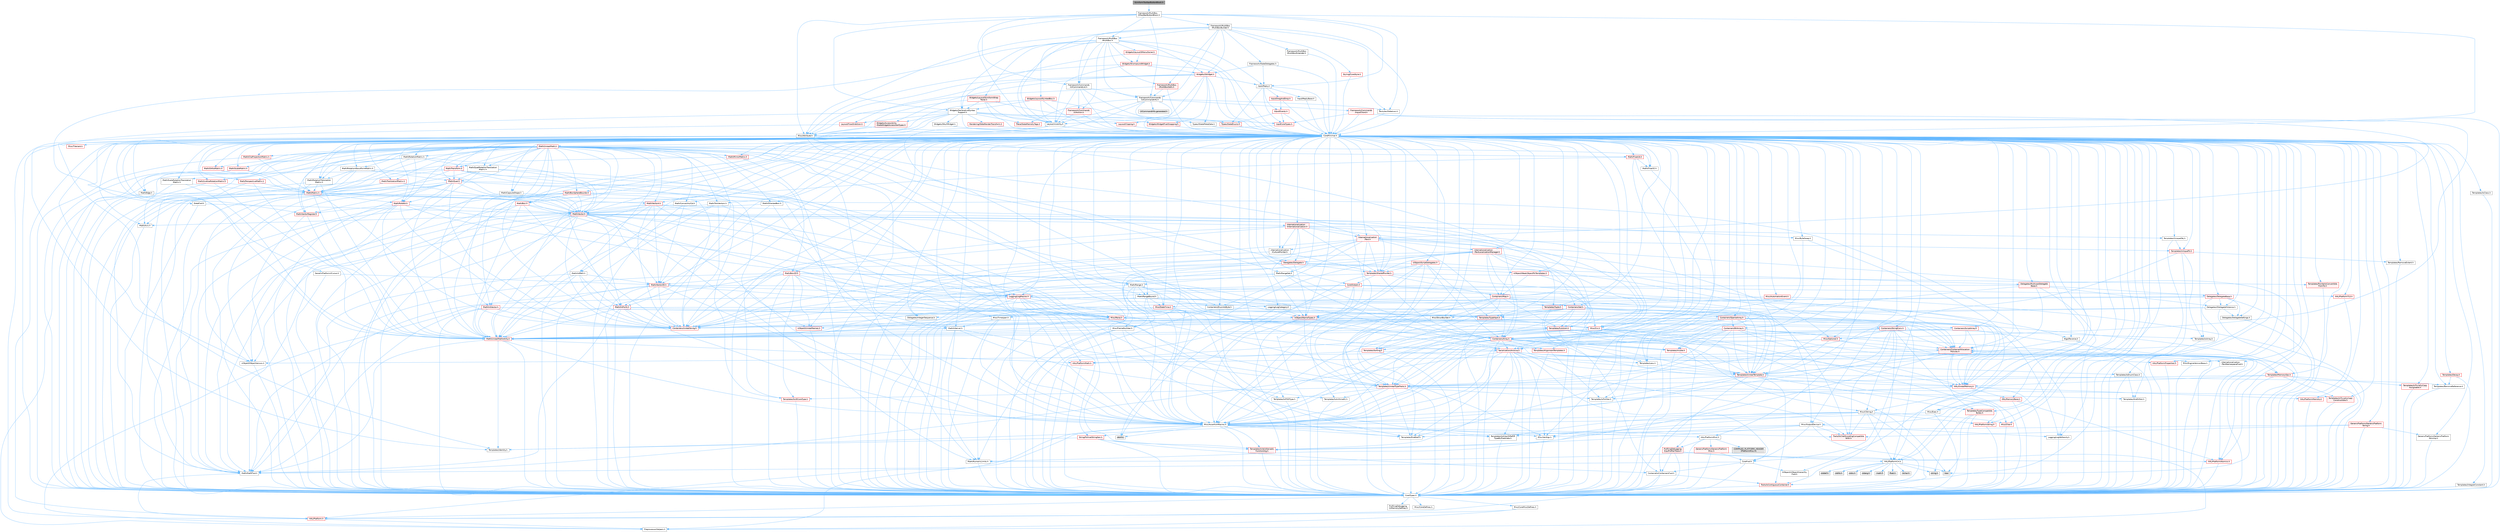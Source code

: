 digraph "SUniformToolbarButtonBlock.h"
{
 // INTERACTIVE_SVG=YES
 // LATEX_PDF_SIZE
  bgcolor="transparent";
  edge [fontname=Helvetica,fontsize=10,labelfontname=Helvetica,labelfontsize=10];
  node [fontname=Helvetica,fontsize=10,shape=box,height=0.2,width=0.4];
  Node1 [id="Node000001",label="SUniformToolbarButtonBlock.h",height=0.2,width=0.4,color="gray40", fillcolor="grey60", style="filled", fontcolor="black",tooltip=" "];
  Node1 -> Node2 [id="edge1_Node000001_Node000002",color="steelblue1",style="solid",tooltip=" "];
  Node2 [id="Node000002",label="Framework/MultiBox\l/SToolBarButtonBlock.h",height=0.2,width=0.4,color="grey40", fillcolor="white", style="filled",URL="$d9/d9a/SToolBarButtonBlock_8h.html",tooltip=" "];
  Node2 -> Node3 [id="edge2_Node000002_Node000003",color="steelblue1",style="solid",tooltip=" "];
  Node3 [id="Node000003",label="CoreMinimal.h",height=0.2,width=0.4,color="grey40", fillcolor="white", style="filled",URL="$d7/d67/CoreMinimal_8h.html",tooltip=" "];
  Node3 -> Node4 [id="edge3_Node000003_Node000004",color="steelblue1",style="solid",tooltip=" "];
  Node4 [id="Node000004",label="CoreTypes.h",height=0.2,width=0.4,color="grey40", fillcolor="white", style="filled",URL="$dc/dec/CoreTypes_8h.html",tooltip=" "];
  Node4 -> Node5 [id="edge4_Node000004_Node000005",color="steelblue1",style="solid",tooltip=" "];
  Node5 [id="Node000005",label="HAL/Platform.h",height=0.2,width=0.4,color="red", fillcolor="#FFF0F0", style="filled",URL="$d9/dd0/Platform_8h.html",tooltip=" "];
  Node5 -> Node9 [id="edge5_Node000005_Node000009",color="steelblue1",style="solid",tooltip=" "];
  Node9 [id="Node000009",label="PreprocessorHelpers.h",height=0.2,width=0.4,color="grey40", fillcolor="white", style="filled",URL="$db/ddb/PreprocessorHelpers_8h.html",tooltip=" "];
  Node4 -> Node15 [id="edge6_Node000004_Node000015",color="steelblue1",style="solid",tooltip=" "];
  Node15 [id="Node000015",label="ProfilingDebugging\l/UMemoryDefines.h",height=0.2,width=0.4,color="grey40", fillcolor="white", style="filled",URL="$d2/da2/UMemoryDefines_8h.html",tooltip=" "];
  Node4 -> Node16 [id="edge7_Node000004_Node000016",color="steelblue1",style="solid",tooltip=" "];
  Node16 [id="Node000016",label="Misc/CoreMiscDefines.h",height=0.2,width=0.4,color="grey40", fillcolor="white", style="filled",URL="$da/d38/CoreMiscDefines_8h.html",tooltip=" "];
  Node16 -> Node5 [id="edge8_Node000016_Node000005",color="steelblue1",style="solid",tooltip=" "];
  Node16 -> Node9 [id="edge9_Node000016_Node000009",color="steelblue1",style="solid",tooltip=" "];
  Node4 -> Node17 [id="edge10_Node000004_Node000017",color="steelblue1",style="solid",tooltip=" "];
  Node17 [id="Node000017",label="Misc/CoreDefines.h",height=0.2,width=0.4,color="grey40", fillcolor="white", style="filled",URL="$d3/dd2/CoreDefines_8h.html",tooltip=" "];
  Node3 -> Node18 [id="edge11_Node000003_Node000018",color="steelblue1",style="solid",tooltip=" "];
  Node18 [id="Node000018",label="CoreFwd.h",height=0.2,width=0.4,color="grey40", fillcolor="white", style="filled",URL="$d1/d1e/CoreFwd_8h.html",tooltip=" "];
  Node18 -> Node4 [id="edge12_Node000018_Node000004",color="steelblue1",style="solid",tooltip=" "];
  Node18 -> Node19 [id="edge13_Node000018_Node000019",color="steelblue1",style="solid",tooltip=" "];
  Node19 [id="Node000019",label="Containers/ContainersFwd.h",height=0.2,width=0.4,color="grey40", fillcolor="white", style="filled",URL="$d4/d0a/ContainersFwd_8h.html",tooltip=" "];
  Node19 -> Node5 [id="edge14_Node000019_Node000005",color="steelblue1",style="solid",tooltip=" "];
  Node19 -> Node4 [id="edge15_Node000019_Node000004",color="steelblue1",style="solid",tooltip=" "];
  Node19 -> Node20 [id="edge16_Node000019_Node000020",color="steelblue1",style="solid",tooltip=" "];
  Node20 [id="Node000020",label="Traits/IsContiguousContainer.h",height=0.2,width=0.4,color="red", fillcolor="#FFF0F0", style="filled",URL="$d5/d3c/IsContiguousContainer_8h.html",tooltip=" "];
  Node20 -> Node4 [id="edge17_Node000020_Node000004",color="steelblue1",style="solid",tooltip=" "];
  Node18 -> Node23 [id="edge18_Node000018_Node000023",color="steelblue1",style="solid",tooltip=" "];
  Node23 [id="Node000023",label="Math/MathFwd.h",height=0.2,width=0.4,color="grey40", fillcolor="white", style="filled",URL="$d2/d10/MathFwd_8h.html",tooltip=" "];
  Node23 -> Node5 [id="edge19_Node000023_Node000005",color="steelblue1",style="solid",tooltip=" "];
  Node18 -> Node24 [id="edge20_Node000018_Node000024",color="steelblue1",style="solid",tooltip=" "];
  Node24 [id="Node000024",label="UObject/UObjectHierarchy\lFwd.h",height=0.2,width=0.4,color="grey40", fillcolor="white", style="filled",URL="$d3/d13/UObjectHierarchyFwd_8h.html",tooltip=" "];
  Node3 -> Node24 [id="edge21_Node000003_Node000024",color="steelblue1",style="solid",tooltip=" "];
  Node3 -> Node19 [id="edge22_Node000003_Node000019",color="steelblue1",style="solid",tooltip=" "];
  Node3 -> Node25 [id="edge23_Node000003_Node000025",color="steelblue1",style="solid",tooltip=" "];
  Node25 [id="Node000025",label="Misc/VarArgs.h",height=0.2,width=0.4,color="grey40", fillcolor="white", style="filled",URL="$d5/d6f/VarArgs_8h.html",tooltip=" "];
  Node25 -> Node4 [id="edge24_Node000025_Node000004",color="steelblue1",style="solid",tooltip=" "];
  Node3 -> Node26 [id="edge25_Node000003_Node000026",color="steelblue1",style="solid",tooltip=" "];
  Node26 [id="Node000026",label="Logging/LogVerbosity.h",height=0.2,width=0.4,color="grey40", fillcolor="white", style="filled",URL="$d2/d8f/LogVerbosity_8h.html",tooltip=" "];
  Node26 -> Node4 [id="edge26_Node000026_Node000004",color="steelblue1",style="solid",tooltip=" "];
  Node3 -> Node27 [id="edge27_Node000003_Node000027",color="steelblue1",style="solid",tooltip=" "];
  Node27 [id="Node000027",label="Misc/OutputDevice.h",height=0.2,width=0.4,color="grey40", fillcolor="white", style="filled",URL="$d7/d32/OutputDevice_8h.html",tooltip=" "];
  Node27 -> Node18 [id="edge28_Node000027_Node000018",color="steelblue1",style="solid",tooltip=" "];
  Node27 -> Node4 [id="edge29_Node000027_Node000004",color="steelblue1",style="solid",tooltip=" "];
  Node27 -> Node26 [id="edge30_Node000027_Node000026",color="steelblue1",style="solid",tooltip=" "];
  Node27 -> Node25 [id="edge31_Node000027_Node000025",color="steelblue1",style="solid",tooltip=" "];
  Node27 -> Node28 [id="edge32_Node000027_Node000028",color="steelblue1",style="solid",tooltip=" "];
  Node28 [id="Node000028",label="Templates/IsArrayOrRefOf\lTypeByPredicate.h",height=0.2,width=0.4,color="grey40", fillcolor="white", style="filled",URL="$d6/da1/IsArrayOrRefOfTypeByPredicate_8h.html",tooltip=" "];
  Node28 -> Node4 [id="edge33_Node000028_Node000004",color="steelblue1",style="solid",tooltip=" "];
  Node27 -> Node29 [id="edge34_Node000027_Node000029",color="steelblue1",style="solid",tooltip=" "];
  Node29 [id="Node000029",label="Templates/IsValidVariadic\lFunctionArg.h",height=0.2,width=0.4,color="red", fillcolor="#FFF0F0", style="filled",URL="$d0/dc8/IsValidVariadicFunctionArg_8h.html",tooltip=" "];
  Node29 -> Node4 [id="edge35_Node000029_Node000004",color="steelblue1",style="solid",tooltip=" "];
  Node27 -> Node31 [id="edge36_Node000027_Node000031",color="steelblue1",style="solid",tooltip=" "];
  Node31 [id="Node000031",label="Traits/IsCharEncodingCompatible\lWith.h",height=0.2,width=0.4,color="red", fillcolor="#FFF0F0", style="filled",URL="$df/dd1/IsCharEncodingCompatibleWith_8h.html",tooltip=" "];
  Node3 -> Node33 [id="edge37_Node000003_Node000033",color="steelblue1",style="solid",tooltip=" "];
  Node33 [id="Node000033",label="HAL/PlatformCrt.h",height=0.2,width=0.4,color="grey40", fillcolor="white", style="filled",URL="$d8/d75/PlatformCrt_8h.html",tooltip=" "];
  Node33 -> Node34 [id="edge38_Node000033_Node000034",color="steelblue1",style="solid",tooltip=" "];
  Node34 [id="Node000034",label="new",height=0.2,width=0.4,color="grey60", fillcolor="#E0E0E0", style="filled",tooltip=" "];
  Node33 -> Node35 [id="edge39_Node000033_Node000035",color="steelblue1",style="solid",tooltip=" "];
  Node35 [id="Node000035",label="wchar.h",height=0.2,width=0.4,color="grey60", fillcolor="#E0E0E0", style="filled",tooltip=" "];
  Node33 -> Node36 [id="edge40_Node000033_Node000036",color="steelblue1",style="solid",tooltip=" "];
  Node36 [id="Node000036",label="stddef.h",height=0.2,width=0.4,color="grey60", fillcolor="#E0E0E0", style="filled",tooltip=" "];
  Node33 -> Node37 [id="edge41_Node000033_Node000037",color="steelblue1",style="solid",tooltip=" "];
  Node37 [id="Node000037",label="stdlib.h",height=0.2,width=0.4,color="grey60", fillcolor="#E0E0E0", style="filled",tooltip=" "];
  Node33 -> Node38 [id="edge42_Node000033_Node000038",color="steelblue1",style="solid",tooltip=" "];
  Node38 [id="Node000038",label="stdio.h",height=0.2,width=0.4,color="grey60", fillcolor="#E0E0E0", style="filled",tooltip=" "];
  Node33 -> Node39 [id="edge43_Node000033_Node000039",color="steelblue1",style="solid",tooltip=" "];
  Node39 [id="Node000039",label="stdarg.h",height=0.2,width=0.4,color="grey60", fillcolor="#E0E0E0", style="filled",tooltip=" "];
  Node33 -> Node40 [id="edge44_Node000033_Node000040",color="steelblue1",style="solid",tooltip=" "];
  Node40 [id="Node000040",label="math.h",height=0.2,width=0.4,color="grey60", fillcolor="#E0E0E0", style="filled",tooltip=" "];
  Node33 -> Node41 [id="edge45_Node000033_Node000041",color="steelblue1",style="solid",tooltip=" "];
  Node41 [id="Node000041",label="float.h",height=0.2,width=0.4,color="grey60", fillcolor="#E0E0E0", style="filled",tooltip=" "];
  Node33 -> Node42 [id="edge46_Node000033_Node000042",color="steelblue1",style="solid",tooltip=" "];
  Node42 [id="Node000042",label="string.h",height=0.2,width=0.4,color="grey60", fillcolor="#E0E0E0", style="filled",tooltip=" "];
  Node3 -> Node43 [id="edge47_Node000003_Node000043",color="steelblue1",style="solid",tooltip=" "];
  Node43 [id="Node000043",label="HAL/PlatformMisc.h",height=0.2,width=0.4,color="grey40", fillcolor="white", style="filled",URL="$d0/df5/PlatformMisc_8h.html",tooltip=" "];
  Node43 -> Node4 [id="edge48_Node000043_Node000004",color="steelblue1",style="solid",tooltip=" "];
  Node43 -> Node44 [id="edge49_Node000043_Node000044",color="steelblue1",style="solid",tooltip=" "];
  Node44 [id="Node000044",label="GenericPlatform/GenericPlatform\lMisc.h",height=0.2,width=0.4,color="red", fillcolor="#FFF0F0", style="filled",URL="$db/d9a/GenericPlatformMisc_8h.html",tooltip=" "];
  Node44 -> Node18 [id="edge50_Node000044_Node000018",color="steelblue1",style="solid",tooltip=" "];
  Node44 -> Node4 [id="edge51_Node000044_Node000004",color="steelblue1",style="solid",tooltip=" "];
  Node44 -> Node33 [id="edge52_Node000044_Node000033",color="steelblue1",style="solid",tooltip=" "];
  Node44 -> Node48 [id="edge53_Node000044_Node000048",color="steelblue1",style="solid",tooltip=" "];
  Node48 [id="Node000048",label="Math/NumericLimits.h",height=0.2,width=0.4,color="grey40", fillcolor="white", style="filled",URL="$df/d1b/NumericLimits_8h.html",tooltip=" "];
  Node48 -> Node4 [id="edge54_Node000048_Node000004",color="steelblue1",style="solid",tooltip=" "];
  Node43 -> Node53 [id="edge55_Node000043_Node000053",color="steelblue1",style="solid",tooltip=" "];
  Node53 [id="Node000053",label="COMPILED_PLATFORM_HEADER\l(PlatformMisc.h)",height=0.2,width=0.4,color="grey60", fillcolor="#E0E0E0", style="filled",tooltip=" "];
  Node43 -> Node54 [id="edge56_Node000043_Node000054",color="steelblue1",style="solid",tooltip=" "];
  Node54 [id="Node000054",label="ProfilingDebugging\l/CpuProfilerTrace.h",height=0.2,width=0.4,color="red", fillcolor="#FFF0F0", style="filled",URL="$da/dcb/CpuProfilerTrace_8h.html",tooltip=" "];
  Node54 -> Node4 [id="edge57_Node000054_Node000004",color="steelblue1",style="solid",tooltip=" "];
  Node54 -> Node19 [id="edge58_Node000054_Node000019",color="steelblue1",style="solid",tooltip=" "];
  Node54 -> Node55 [id="edge59_Node000054_Node000055",color="steelblue1",style="solid",tooltip=" "];
  Node55 [id="Node000055",label="HAL/PlatformAtomics.h",height=0.2,width=0.4,color="red", fillcolor="#FFF0F0", style="filled",URL="$d3/d36/PlatformAtomics_8h.html",tooltip=" "];
  Node55 -> Node4 [id="edge60_Node000055_Node000004",color="steelblue1",style="solid",tooltip=" "];
  Node54 -> Node9 [id="edge61_Node000054_Node000009",color="steelblue1",style="solid",tooltip=" "];
  Node3 -> Node62 [id="edge62_Node000003_Node000062",color="steelblue1",style="solid",tooltip=" "];
  Node62 [id="Node000062",label="Misc/AssertionMacros.h",height=0.2,width=0.4,color="grey40", fillcolor="white", style="filled",URL="$d0/dfa/AssertionMacros_8h.html",tooltip=" "];
  Node62 -> Node4 [id="edge63_Node000062_Node000004",color="steelblue1",style="solid",tooltip=" "];
  Node62 -> Node5 [id="edge64_Node000062_Node000005",color="steelblue1",style="solid",tooltip=" "];
  Node62 -> Node43 [id="edge65_Node000062_Node000043",color="steelblue1",style="solid",tooltip=" "];
  Node62 -> Node9 [id="edge66_Node000062_Node000009",color="steelblue1",style="solid",tooltip=" "];
  Node62 -> Node63 [id="edge67_Node000062_Node000063",color="steelblue1",style="solid",tooltip=" "];
  Node63 [id="Node000063",label="Templates/EnableIf.h",height=0.2,width=0.4,color="grey40", fillcolor="white", style="filled",URL="$d7/d60/EnableIf_8h.html",tooltip=" "];
  Node63 -> Node4 [id="edge68_Node000063_Node000004",color="steelblue1",style="solid",tooltip=" "];
  Node62 -> Node28 [id="edge69_Node000062_Node000028",color="steelblue1",style="solid",tooltip=" "];
  Node62 -> Node29 [id="edge70_Node000062_Node000029",color="steelblue1",style="solid",tooltip=" "];
  Node62 -> Node31 [id="edge71_Node000062_Node000031",color="steelblue1",style="solid",tooltip=" "];
  Node62 -> Node25 [id="edge72_Node000062_Node000025",color="steelblue1",style="solid",tooltip=" "];
  Node62 -> Node64 [id="edge73_Node000062_Node000064",color="steelblue1",style="solid",tooltip=" "];
  Node64 [id="Node000064",label="String/FormatStringSan.h",height=0.2,width=0.4,color="red", fillcolor="#FFF0F0", style="filled",URL="$d3/d8b/FormatStringSan_8h.html",tooltip=" "];
  Node64 -> Node4 [id="edge74_Node000064_Node000004",color="steelblue1",style="solid",tooltip=" "];
  Node64 -> Node66 [id="edge75_Node000064_Node000066",color="steelblue1",style="solid",tooltip=" "];
  Node66 [id="Node000066",label="Templates/Identity.h",height=0.2,width=0.4,color="grey40", fillcolor="white", style="filled",URL="$d0/dd5/Identity_8h.html",tooltip=" "];
  Node64 -> Node29 [id="edge76_Node000064_Node000029",color="steelblue1",style="solid",tooltip=" "];
  Node64 -> Node19 [id="edge77_Node000064_Node000019",color="steelblue1",style="solid",tooltip=" "];
  Node62 -> Node70 [id="edge78_Node000062_Node000070",color="steelblue1",style="solid",tooltip=" "];
  Node70 [id="Node000070",label="atomic",height=0.2,width=0.4,color="grey60", fillcolor="#E0E0E0", style="filled",tooltip=" "];
  Node3 -> Node71 [id="edge79_Node000003_Node000071",color="steelblue1",style="solid",tooltip=" "];
  Node71 [id="Node000071",label="Templates/IsPointer.h",height=0.2,width=0.4,color="grey40", fillcolor="white", style="filled",URL="$d7/d05/IsPointer_8h.html",tooltip=" "];
  Node71 -> Node4 [id="edge80_Node000071_Node000004",color="steelblue1",style="solid",tooltip=" "];
  Node3 -> Node72 [id="edge81_Node000003_Node000072",color="steelblue1",style="solid",tooltip=" "];
  Node72 [id="Node000072",label="HAL/PlatformMemory.h",height=0.2,width=0.4,color="red", fillcolor="#FFF0F0", style="filled",URL="$de/d68/PlatformMemory_8h.html",tooltip=" "];
  Node72 -> Node4 [id="edge82_Node000072_Node000004",color="steelblue1",style="solid",tooltip=" "];
  Node3 -> Node55 [id="edge83_Node000003_Node000055",color="steelblue1",style="solid",tooltip=" "];
  Node3 -> Node77 [id="edge84_Node000003_Node000077",color="steelblue1",style="solid",tooltip=" "];
  Node77 [id="Node000077",label="Misc/Exec.h",height=0.2,width=0.4,color="grey40", fillcolor="white", style="filled",URL="$de/ddb/Exec_8h.html",tooltip=" "];
  Node77 -> Node4 [id="edge85_Node000077_Node000004",color="steelblue1",style="solid",tooltip=" "];
  Node77 -> Node62 [id="edge86_Node000077_Node000062",color="steelblue1",style="solid",tooltip=" "];
  Node3 -> Node78 [id="edge87_Node000003_Node000078",color="steelblue1",style="solid",tooltip=" "];
  Node78 [id="Node000078",label="HAL/MemoryBase.h",height=0.2,width=0.4,color="red", fillcolor="#FFF0F0", style="filled",URL="$d6/d9f/MemoryBase_8h.html",tooltip=" "];
  Node78 -> Node4 [id="edge88_Node000078_Node000004",color="steelblue1",style="solid",tooltip=" "];
  Node78 -> Node55 [id="edge89_Node000078_Node000055",color="steelblue1",style="solid",tooltip=" "];
  Node78 -> Node33 [id="edge90_Node000078_Node000033",color="steelblue1",style="solid",tooltip=" "];
  Node78 -> Node77 [id="edge91_Node000078_Node000077",color="steelblue1",style="solid",tooltip=" "];
  Node78 -> Node27 [id="edge92_Node000078_Node000027",color="steelblue1",style="solid",tooltip=" "];
  Node3 -> Node88 [id="edge93_Node000003_Node000088",color="steelblue1",style="solid",tooltip=" "];
  Node88 [id="Node000088",label="HAL/UnrealMemory.h",height=0.2,width=0.4,color="red", fillcolor="#FFF0F0", style="filled",URL="$d9/d96/UnrealMemory_8h.html",tooltip=" "];
  Node88 -> Node4 [id="edge94_Node000088_Node000004",color="steelblue1",style="solid",tooltip=" "];
  Node88 -> Node78 [id="edge95_Node000088_Node000078",color="steelblue1",style="solid",tooltip=" "];
  Node88 -> Node72 [id="edge96_Node000088_Node000072",color="steelblue1",style="solid",tooltip=" "];
  Node88 -> Node71 [id="edge97_Node000088_Node000071",color="steelblue1",style="solid",tooltip=" "];
  Node3 -> Node90 [id="edge98_Node000003_Node000090",color="steelblue1",style="solid",tooltip=" "];
  Node90 [id="Node000090",label="Templates/IsArithmetic.h",height=0.2,width=0.4,color="grey40", fillcolor="white", style="filled",URL="$d2/d5d/IsArithmetic_8h.html",tooltip=" "];
  Node90 -> Node4 [id="edge99_Node000090_Node000004",color="steelblue1",style="solid",tooltip=" "];
  Node3 -> Node84 [id="edge100_Node000003_Node000084",color="steelblue1",style="solid",tooltip=" "];
  Node84 [id="Node000084",label="Templates/AndOrNot.h",height=0.2,width=0.4,color="grey40", fillcolor="white", style="filled",URL="$db/d0a/AndOrNot_8h.html",tooltip=" "];
  Node84 -> Node4 [id="edge101_Node000084_Node000004",color="steelblue1",style="solid",tooltip=" "];
  Node3 -> Node91 [id="edge102_Node000003_Node000091",color="steelblue1",style="solid",tooltip=" "];
  Node91 [id="Node000091",label="Templates/IsPODType.h",height=0.2,width=0.4,color="grey40", fillcolor="white", style="filled",URL="$d7/db1/IsPODType_8h.html",tooltip=" "];
  Node91 -> Node4 [id="edge103_Node000091_Node000004",color="steelblue1",style="solid",tooltip=" "];
  Node3 -> Node92 [id="edge104_Node000003_Node000092",color="steelblue1",style="solid",tooltip=" "];
  Node92 [id="Node000092",label="Templates/IsUECoreType.h",height=0.2,width=0.4,color="red", fillcolor="#FFF0F0", style="filled",URL="$d1/db8/IsUECoreType_8h.html",tooltip=" "];
  Node92 -> Node4 [id="edge105_Node000092_Node000004",color="steelblue1",style="solid",tooltip=" "];
  Node3 -> Node85 [id="edge106_Node000003_Node000085",color="steelblue1",style="solid",tooltip=" "];
  Node85 [id="Node000085",label="Templates/IsTriviallyCopy\lConstructible.h",height=0.2,width=0.4,color="red", fillcolor="#FFF0F0", style="filled",URL="$d3/d78/IsTriviallyCopyConstructible_8h.html",tooltip=" "];
  Node85 -> Node4 [id="edge107_Node000085_Node000004",color="steelblue1",style="solid",tooltip=" "];
  Node3 -> Node93 [id="edge108_Node000003_Node000093",color="steelblue1",style="solid",tooltip=" "];
  Node93 [id="Node000093",label="Templates/UnrealTypeTraits.h",height=0.2,width=0.4,color="red", fillcolor="#FFF0F0", style="filled",URL="$d2/d2d/UnrealTypeTraits_8h.html",tooltip=" "];
  Node93 -> Node4 [id="edge109_Node000093_Node000004",color="steelblue1",style="solid",tooltip=" "];
  Node93 -> Node71 [id="edge110_Node000093_Node000071",color="steelblue1",style="solid",tooltip=" "];
  Node93 -> Node62 [id="edge111_Node000093_Node000062",color="steelblue1",style="solid",tooltip=" "];
  Node93 -> Node84 [id="edge112_Node000093_Node000084",color="steelblue1",style="solid",tooltip=" "];
  Node93 -> Node63 [id="edge113_Node000093_Node000063",color="steelblue1",style="solid",tooltip=" "];
  Node93 -> Node90 [id="edge114_Node000093_Node000090",color="steelblue1",style="solid",tooltip=" "];
  Node93 -> Node91 [id="edge115_Node000093_Node000091",color="steelblue1",style="solid",tooltip=" "];
  Node93 -> Node92 [id="edge116_Node000093_Node000092",color="steelblue1",style="solid",tooltip=" "];
  Node93 -> Node85 [id="edge117_Node000093_Node000085",color="steelblue1",style="solid",tooltip=" "];
  Node3 -> Node63 [id="edge118_Node000003_Node000063",color="steelblue1",style="solid",tooltip=" "];
  Node3 -> Node95 [id="edge119_Node000003_Node000095",color="steelblue1",style="solid",tooltip=" "];
  Node95 [id="Node000095",label="Templates/RemoveReference.h",height=0.2,width=0.4,color="grey40", fillcolor="white", style="filled",URL="$da/dbe/RemoveReference_8h.html",tooltip=" "];
  Node95 -> Node4 [id="edge120_Node000095_Node000004",color="steelblue1",style="solid",tooltip=" "];
  Node3 -> Node96 [id="edge121_Node000003_Node000096",color="steelblue1",style="solid",tooltip=" "];
  Node96 [id="Node000096",label="Templates/IntegralConstant.h",height=0.2,width=0.4,color="grey40", fillcolor="white", style="filled",URL="$db/d1b/IntegralConstant_8h.html",tooltip=" "];
  Node96 -> Node4 [id="edge122_Node000096_Node000004",color="steelblue1",style="solid",tooltip=" "];
  Node3 -> Node97 [id="edge123_Node000003_Node000097",color="steelblue1",style="solid",tooltip=" "];
  Node97 [id="Node000097",label="Templates/IsClass.h",height=0.2,width=0.4,color="grey40", fillcolor="white", style="filled",URL="$db/dcb/IsClass_8h.html",tooltip=" "];
  Node97 -> Node4 [id="edge124_Node000097_Node000004",color="steelblue1",style="solid",tooltip=" "];
  Node3 -> Node98 [id="edge125_Node000003_Node000098",color="steelblue1",style="solid",tooltip=" "];
  Node98 [id="Node000098",label="Templates/TypeCompatible\lBytes.h",height=0.2,width=0.4,color="red", fillcolor="#FFF0F0", style="filled",URL="$df/d0a/TypeCompatibleBytes_8h.html",tooltip=" "];
  Node98 -> Node4 [id="edge126_Node000098_Node000004",color="steelblue1",style="solid",tooltip=" "];
  Node98 -> Node42 [id="edge127_Node000098_Node000042",color="steelblue1",style="solid",tooltip=" "];
  Node98 -> Node34 [id="edge128_Node000098_Node000034",color="steelblue1",style="solid",tooltip=" "];
  Node3 -> Node20 [id="edge129_Node000003_Node000020",color="steelblue1",style="solid",tooltip=" "];
  Node3 -> Node99 [id="edge130_Node000003_Node000099",color="steelblue1",style="solid",tooltip=" "];
  Node99 [id="Node000099",label="Templates/UnrealTemplate.h",height=0.2,width=0.4,color="red", fillcolor="#FFF0F0", style="filled",URL="$d4/d24/UnrealTemplate_8h.html",tooltip=" "];
  Node99 -> Node4 [id="edge131_Node000099_Node000004",color="steelblue1",style="solid",tooltip=" "];
  Node99 -> Node71 [id="edge132_Node000099_Node000071",color="steelblue1",style="solid",tooltip=" "];
  Node99 -> Node88 [id="edge133_Node000099_Node000088",color="steelblue1",style="solid",tooltip=" "];
  Node99 -> Node93 [id="edge134_Node000099_Node000093",color="steelblue1",style="solid",tooltip=" "];
  Node99 -> Node95 [id="edge135_Node000099_Node000095",color="steelblue1",style="solid",tooltip=" "];
  Node99 -> Node98 [id="edge136_Node000099_Node000098",color="steelblue1",style="solid",tooltip=" "];
  Node99 -> Node66 [id="edge137_Node000099_Node000066",color="steelblue1",style="solid",tooltip=" "];
  Node99 -> Node20 [id="edge138_Node000099_Node000020",color="steelblue1",style="solid",tooltip=" "];
  Node3 -> Node48 [id="edge139_Node000003_Node000048",color="steelblue1",style="solid",tooltip=" "];
  Node3 -> Node103 [id="edge140_Node000003_Node000103",color="steelblue1",style="solid",tooltip=" "];
  Node103 [id="Node000103",label="HAL/PlatformMath.h",height=0.2,width=0.4,color="red", fillcolor="#FFF0F0", style="filled",URL="$dc/d53/PlatformMath_8h.html",tooltip=" "];
  Node103 -> Node4 [id="edge141_Node000103_Node000004",color="steelblue1",style="solid",tooltip=" "];
  Node3 -> Node86 [id="edge142_Node000003_Node000086",color="steelblue1",style="solid",tooltip=" "];
  Node86 [id="Node000086",label="Templates/IsTriviallyCopy\lAssignable.h",height=0.2,width=0.4,color="red", fillcolor="#FFF0F0", style="filled",URL="$d2/df2/IsTriviallyCopyAssignable_8h.html",tooltip=" "];
  Node86 -> Node4 [id="edge143_Node000086_Node000004",color="steelblue1",style="solid",tooltip=" "];
  Node3 -> Node111 [id="edge144_Node000003_Node000111",color="steelblue1",style="solid",tooltip=" "];
  Node111 [id="Node000111",label="Templates/MemoryOps.h",height=0.2,width=0.4,color="red", fillcolor="#FFF0F0", style="filled",URL="$db/dea/MemoryOps_8h.html",tooltip=" "];
  Node111 -> Node4 [id="edge145_Node000111_Node000004",color="steelblue1",style="solid",tooltip=" "];
  Node111 -> Node88 [id="edge146_Node000111_Node000088",color="steelblue1",style="solid",tooltip=" "];
  Node111 -> Node86 [id="edge147_Node000111_Node000086",color="steelblue1",style="solid",tooltip=" "];
  Node111 -> Node85 [id="edge148_Node000111_Node000085",color="steelblue1",style="solid",tooltip=" "];
  Node111 -> Node93 [id="edge149_Node000111_Node000093",color="steelblue1",style="solid",tooltip=" "];
  Node111 -> Node34 [id="edge150_Node000111_Node000034",color="steelblue1",style="solid",tooltip=" "];
  Node3 -> Node112 [id="edge151_Node000003_Node000112",color="steelblue1",style="solid",tooltip=" "];
  Node112 [id="Node000112",label="Containers/ContainerAllocation\lPolicies.h",height=0.2,width=0.4,color="red", fillcolor="#FFF0F0", style="filled",URL="$d7/dff/ContainerAllocationPolicies_8h.html",tooltip=" "];
  Node112 -> Node4 [id="edge152_Node000112_Node000004",color="steelblue1",style="solid",tooltip=" "];
  Node112 -> Node112 [id="edge153_Node000112_Node000112",color="steelblue1",style="solid",tooltip=" "];
  Node112 -> Node103 [id="edge154_Node000112_Node000103",color="steelblue1",style="solid",tooltip=" "];
  Node112 -> Node88 [id="edge155_Node000112_Node000088",color="steelblue1",style="solid",tooltip=" "];
  Node112 -> Node48 [id="edge156_Node000112_Node000048",color="steelblue1",style="solid",tooltip=" "];
  Node112 -> Node62 [id="edge157_Node000112_Node000062",color="steelblue1",style="solid",tooltip=" "];
  Node112 -> Node111 [id="edge158_Node000112_Node000111",color="steelblue1",style="solid",tooltip=" "];
  Node112 -> Node98 [id="edge159_Node000112_Node000098",color="steelblue1",style="solid",tooltip=" "];
  Node3 -> Node115 [id="edge160_Node000003_Node000115",color="steelblue1",style="solid",tooltip=" "];
  Node115 [id="Node000115",label="Templates/IsEnumClass.h",height=0.2,width=0.4,color="grey40", fillcolor="white", style="filled",URL="$d7/d15/IsEnumClass_8h.html",tooltip=" "];
  Node115 -> Node4 [id="edge161_Node000115_Node000004",color="steelblue1",style="solid",tooltip=" "];
  Node115 -> Node84 [id="edge162_Node000115_Node000084",color="steelblue1",style="solid",tooltip=" "];
  Node3 -> Node116 [id="edge163_Node000003_Node000116",color="steelblue1",style="solid",tooltip=" "];
  Node116 [id="Node000116",label="HAL/PlatformProperties.h",height=0.2,width=0.4,color="red", fillcolor="#FFF0F0", style="filled",URL="$d9/db0/PlatformProperties_8h.html",tooltip=" "];
  Node116 -> Node4 [id="edge164_Node000116_Node000004",color="steelblue1",style="solid",tooltip=" "];
  Node3 -> Node119 [id="edge165_Node000003_Node000119",color="steelblue1",style="solid",tooltip=" "];
  Node119 [id="Node000119",label="Misc/EngineVersionBase.h",height=0.2,width=0.4,color="grey40", fillcolor="white", style="filled",URL="$d5/d2b/EngineVersionBase_8h.html",tooltip=" "];
  Node119 -> Node4 [id="edge166_Node000119_Node000004",color="steelblue1",style="solid",tooltip=" "];
  Node3 -> Node120 [id="edge167_Node000003_Node000120",color="steelblue1",style="solid",tooltip=" "];
  Node120 [id="Node000120",label="Internationalization\l/TextNamespaceFwd.h",height=0.2,width=0.4,color="grey40", fillcolor="white", style="filled",URL="$d8/d97/TextNamespaceFwd_8h.html",tooltip=" "];
  Node120 -> Node4 [id="edge168_Node000120_Node000004",color="steelblue1",style="solid",tooltip=" "];
  Node3 -> Node121 [id="edge169_Node000003_Node000121",color="steelblue1",style="solid",tooltip=" "];
  Node121 [id="Node000121",label="Serialization/Archive.h",height=0.2,width=0.4,color="red", fillcolor="#FFF0F0", style="filled",URL="$d7/d3b/Archive_8h.html",tooltip=" "];
  Node121 -> Node18 [id="edge170_Node000121_Node000018",color="steelblue1",style="solid",tooltip=" "];
  Node121 -> Node4 [id="edge171_Node000121_Node000004",color="steelblue1",style="solid",tooltip=" "];
  Node121 -> Node116 [id="edge172_Node000121_Node000116",color="steelblue1",style="solid",tooltip=" "];
  Node121 -> Node120 [id="edge173_Node000121_Node000120",color="steelblue1",style="solid",tooltip=" "];
  Node121 -> Node23 [id="edge174_Node000121_Node000023",color="steelblue1",style="solid",tooltip=" "];
  Node121 -> Node62 [id="edge175_Node000121_Node000062",color="steelblue1",style="solid",tooltip=" "];
  Node121 -> Node119 [id="edge176_Node000121_Node000119",color="steelblue1",style="solid",tooltip=" "];
  Node121 -> Node25 [id="edge177_Node000121_Node000025",color="steelblue1",style="solid",tooltip=" "];
  Node121 -> Node63 [id="edge178_Node000121_Node000063",color="steelblue1",style="solid",tooltip=" "];
  Node121 -> Node28 [id="edge179_Node000121_Node000028",color="steelblue1",style="solid",tooltip=" "];
  Node121 -> Node115 [id="edge180_Node000121_Node000115",color="steelblue1",style="solid",tooltip=" "];
  Node121 -> Node29 [id="edge181_Node000121_Node000029",color="steelblue1",style="solid",tooltip=" "];
  Node121 -> Node99 [id="edge182_Node000121_Node000099",color="steelblue1",style="solid",tooltip=" "];
  Node121 -> Node31 [id="edge183_Node000121_Node000031",color="steelblue1",style="solid",tooltip=" "];
  Node121 -> Node124 [id="edge184_Node000121_Node000124",color="steelblue1",style="solid",tooltip=" "];
  Node124 [id="Node000124",label="UObject/ObjectVersion.h",height=0.2,width=0.4,color="grey40", fillcolor="white", style="filled",URL="$da/d63/ObjectVersion_8h.html",tooltip=" "];
  Node124 -> Node4 [id="edge185_Node000124_Node000004",color="steelblue1",style="solid",tooltip=" "];
  Node3 -> Node125 [id="edge186_Node000003_Node000125",color="steelblue1",style="solid",tooltip=" "];
  Node125 [id="Node000125",label="Templates/Less.h",height=0.2,width=0.4,color="grey40", fillcolor="white", style="filled",URL="$de/dc8/Less_8h.html",tooltip=" "];
  Node125 -> Node4 [id="edge187_Node000125_Node000004",color="steelblue1",style="solid",tooltip=" "];
  Node125 -> Node99 [id="edge188_Node000125_Node000099",color="steelblue1",style="solid",tooltip=" "];
  Node3 -> Node126 [id="edge189_Node000003_Node000126",color="steelblue1",style="solid",tooltip=" "];
  Node126 [id="Node000126",label="Templates/Sorting.h",height=0.2,width=0.4,color="red", fillcolor="#FFF0F0", style="filled",URL="$d3/d9e/Sorting_8h.html",tooltip=" "];
  Node126 -> Node4 [id="edge190_Node000126_Node000004",color="steelblue1",style="solid",tooltip=" "];
  Node126 -> Node103 [id="edge191_Node000126_Node000103",color="steelblue1",style="solid",tooltip=" "];
  Node126 -> Node125 [id="edge192_Node000126_Node000125",color="steelblue1",style="solid",tooltip=" "];
  Node3 -> Node137 [id="edge193_Node000003_Node000137",color="steelblue1",style="solid",tooltip=" "];
  Node137 [id="Node000137",label="Misc/Char.h",height=0.2,width=0.4,color="red", fillcolor="#FFF0F0", style="filled",URL="$d0/d58/Char_8h.html",tooltip=" "];
  Node137 -> Node4 [id="edge194_Node000137_Node000004",color="steelblue1",style="solid",tooltip=" "];
  Node3 -> Node140 [id="edge195_Node000003_Node000140",color="steelblue1",style="solid",tooltip=" "];
  Node140 [id="Node000140",label="GenericPlatform/GenericPlatform\lStricmp.h",height=0.2,width=0.4,color="grey40", fillcolor="white", style="filled",URL="$d2/d86/GenericPlatformStricmp_8h.html",tooltip=" "];
  Node140 -> Node4 [id="edge196_Node000140_Node000004",color="steelblue1",style="solid",tooltip=" "];
  Node3 -> Node141 [id="edge197_Node000003_Node000141",color="steelblue1",style="solid",tooltip=" "];
  Node141 [id="Node000141",label="GenericPlatform/GenericPlatform\lString.h",height=0.2,width=0.4,color="red", fillcolor="#FFF0F0", style="filled",URL="$dd/d20/GenericPlatformString_8h.html",tooltip=" "];
  Node141 -> Node4 [id="edge198_Node000141_Node000004",color="steelblue1",style="solid",tooltip=" "];
  Node141 -> Node140 [id="edge199_Node000141_Node000140",color="steelblue1",style="solid",tooltip=" "];
  Node141 -> Node63 [id="edge200_Node000141_Node000063",color="steelblue1",style="solid",tooltip=" "];
  Node141 -> Node31 [id="edge201_Node000141_Node000031",color="steelblue1",style="solid",tooltip=" "];
  Node3 -> Node74 [id="edge202_Node000003_Node000074",color="steelblue1",style="solid",tooltip=" "];
  Node74 [id="Node000074",label="HAL/PlatformString.h",height=0.2,width=0.4,color="red", fillcolor="#FFF0F0", style="filled",URL="$db/db5/PlatformString_8h.html",tooltip=" "];
  Node74 -> Node4 [id="edge203_Node000074_Node000004",color="steelblue1",style="solid",tooltip=" "];
  Node3 -> Node144 [id="edge204_Node000003_Node000144",color="steelblue1",style="solid",tooltip=" "];
  Node144 [id="Node000144",label="Misc/CString.h",height=0.2,width=0.4,color="grey40", fillcolor="white", style="filled",URL="$d2/d49/CString_8h.html",tooltip=" "];
  Node144 -> Node4 [id="edge205_Node000144_Node000004",color="steelblue1",style="solid",tooltip=" "];
  Node144 -> Node33 [id="edge206_Node000144_Node000033",color="steelblue1",style="solid",tooltip=" "];
  Node144 -> Node74 [id="edge207_Node000144_Node000074",color="steelblue1",style="solid",tooltip=" "];
  Node144 -> Node62 [id="edge208_Node000144_Node000062",color="steelblue1",style="solid",tooltip=" "];
  Node144 -> Node137 [id="edge209_Node000144_Node000137",color="steelblue1",style="solid",tooltip=" "];
  Node144 -> Node25 [id="edge210_Node000144_Node000025",color="steelblue1",style="solid",tooltip=" "];
  Node144 -> Node28 [id="edge211_Node000144_Node000028",color="steelblue1",style="solid",tooltip=" "];
  Node144 -> Node29 [id="edge212_Node000144_Node000029",color="steelblue1",style="solid",tooltip=" "];
  Node144 -> Node31 [id="edge213_Node000144_Node000031",color="steelblue1",style="solid",tooltip=" "];
  Node3 -> Node145 [id="edge214_Node000003_Node000145",color="steelblue1",style="solid",tooltip=" "];
  Node145 [id="Node000145",label="Misc/Crc.h",height=0.2,width=0.4,color="red", fillcolor="#FFF0F0", style="filled",URL="$d4/dd2/Crc_8h.html",tooltip=" "];
  Node145 -> Node4 [id="edge215_Node000145_Node000004",color="steelblue1",style="solid",tooltip=" "];
  Node145 -> Node74 [id="edge216_Node000145_Node000074",color="steelblue1",style="solid",tooltip=" "];
  Node145 -> Node62 [id="edge217_Node000145_Node000062",color="steelblue1",style="solid",tooltip=" "];
  Node145 -> Node144 [id="edge218_Node000145_Node000144",color="steelblue1",style="solid",tooltip=" "];
  Node145 -> Node137 [id="edge219_Node000145_Node000137",color="steelblue1",style="solid",tooltip=" "];
  Node145 -> Node93 [id="edge220_Node000145_Node000093",color="steelblue1",style="solid",tooltip=" "];
  Node3 -> Node136 [id="edge221_Node000003_Node000136",color="steelblue1",style="solid",tooltip=" "];
  Node136 [id="Node000136",label="Math/UnrealMathUtility.h",height=0.2,width=0.4,color="red", fillcolor="#FFF0F0", style="filled",URL="$db/db8/UnrealMathUtility_8h.html",tooltip=" "];
  Node136 -> Node4 [id="edge222_Node000136_Node000004",color="steelblue1",style="solid",tooltip=" "];
  Node136 -> Node62 [id="edge223_Node000136_Node000062",color="steelblue1",style="solid",tooltip=" "];
  Node136 -> Node103 [id="edge224_Node000136_Node000103",color="steelblue1",style="solid",tooltip=" "];
  Node136 -> Node23 [id="edge225_Node000136_Node000023",color="steelblue1",style="solid",tooltip=" "];
  Node136 -> Node66 [id="edge226_Node000136_Node000066",color="steelblue1",style="solid",tooltip=" "];
  Node3 -> Node146 [id="edge227_Node000003_Node000146",color="steelblue1",style="solid",tooltip=" "];
  Node146 [id="Node000146",label="Containers/UnrealString.h",height=0.2,width=0.4,color="red", fillcolor="#FFF0F0", style="filled",URL="$d5/dba/UnrealString_8h.html",tooltip=" "];
  Node3 -> Node150 [id="edge228_Node000003_Node000150",color="steelblue1",style="solid",tooltip=" "];
  Node150 [id="Node000150",label="Containers/Array.h",height=0.2,width=0.4,color="red", fillcolor="#FFF0F0", style="filled",URL="$df/dd0/Array_8h.html",tooltip=" "];
  Node150 -> Node4 [id="edge229_Node000150_Node000004",color="steelblue1",style="solid",tooltip=" "];
  Node150 -> Node62 [id="edge230_Node000150_Node000062",color="steelblue1",style="solid",tooltip=" "];
  Node150 -> Node88 [id="edge231_Node000150_Node000088",color="steelblue1",style="solid",tooltip=" "];
  Node150 -> Node93 [id="edge232_Node000150_Node000093",color="steelblue1",style="solid",tooltip=" "];
  Node150 -> Node99 [id="edge233_Node000150_Node000099",color="steelblue1",style="solid",tooltip=" "];
  Node150 -> Node112 [id="edge234_Node000150_Node000112",color="steelblue1",style="solid",tooltip=" "];
  Node150 -> Node121 [id="edge235_Node000150_Node000121",color="steelblue1",style="solid",tooltip=" "];
  Node150 -> Node129 [id="edge236_Node000150_Node000129",color="steelblue1",style="solid",tooltip=" "];
  Node129 [id="Node000129",label="Templates/Invoke.h",height=0.2,width=0.4,color="red", fillcolor="#FFF0F0", style="filled",URL="$d7/deb/Invoke_8h.html",tooltip=" "];
  Node129 -> Node4 [id="edge237_Node000129_Node000004",color="steelblue1",style="solid",tooltip=" "];
  Node129 -> Node99 [id="edge238_Node000129_Node000099",color="steelblue1",style="solid",tooltip=" "];
  Node150 -> Node125 [id="edge239_Node000150_Node000125",color="steelblue1",style="solid",tooltip=" "];
  Node150 -> Node126 [id="edge240_Node000150_Node000126",color="steelblue1",style="solid",tooltip=" "];
  Node150 -> Node173 [id="edge241_Node000150_Node000173",color="steelblue1",style="solid",tooltip=" "];
  Node173 [id="Node000173",label="Templates/AlignmentTemplates.h",height=0.2,width=0.4,color="red", fillcolor="#FFF0F0", style="filled",URL="$dd/d32/AlignmentTemplates_8h.html",tooltip=" "];
  Node173 -> Node4 [id="edge242_Node000173_Node000004",color="steelblue1",style="solid",tooltip=" "];
  Node173 -> Node71 [id="edge243_Node000173_Node000071",color="steelblue1",style="solid",tooltip=" "];
  Node3 -> Node174 [id="edge244_Node000003_Node000174",color="steelblue1",style="solid",tooltip=" "];
  Node174 [id="Node000174",label="Misc/FrameNumber.h",height=0.2,width=0.4,color="grey40", fillcolor="white", style="filled",URL="$dd/dbd/FrameNumber_8h.html",tooltip=" "];
  Node174 -> Node4 [id="edge245_Node000174_Node000004",color="steelblue1",style="solid",tooltip=" "];
  Node174 -> Node48 [id="edge246_Node000174_Node000048",color="steelblue1",style="solid",tooltip=" "];
  Node174 -> Node136 [id="edge247_Node000174_Node000136",color="steelblue1",style="solid",tooltip=" "];
  Node174 -> Node63 [id="edge248_Node000174_Node000063",color="steelblue1",style="solid",tooltip=" "];
  Node174 -> Node93 [id="edge249_Node000174_Node000093",color="steelblue1",style="solid",tooltip=" "];
  Node3 -> Node175 [id="edge250_Node000003_Node000175",color="steelblue1",style="solid",tooltip=" "];
  Node175 [id="Node000175",label="Misc/Timespan.h",height=0.2,width=0.4,color="grey40", fillcolor="white", style="filled",URL="$da/dd9/Timespan_8h.html",tooltip=" "];
  Node175 -> Node4 [id="edge251_Node000175_Node000004",color="steelblue1",style="solid",tooltip=" "];
  Node175 -> Node176 [id="edge252_Node000175_Node000176",color="steelblue1",style="solid",tooltip=" "];
  Node176 [id="Node000176",label="Math/Interval.h",height=0.2,width=0.4,color="grey40", fillcolor="white", style="filled",URL="$d1/d55/Interval_8h.html",tooltip=" "];
  Node176 -> Node4 [id="edge253_Node000176_Node000004",color="steelblue1",style="solid",tooltip=" "];
  Node176 -> Node90 [id="edge254_Node000176_Node000090",color="steelblue1",style="solid",tooltip=" "];
  Node176 -> Node93 [id="edge255_Node000176_Node000093",color="steelblue1",style="solid",tooltip=" "];
  Node176 -> Node48 [id="edge256_Node000176_Node000048",color="steelblue1",style="solid",tooltip=" "];
  Node176 -> Node136 [id="edge257_Node000176_Node000136",color="steelblue1",style="solid",tooltip=" "];
  Node175 -> Node136 [id="edge258_Node000175_Node000136",color="steelblue1",style="solid",tooltip=" "];
  Node175 -> Node62 [id="edge259_Node000175_Node000062",color="steelblue1",style="solid",tooltip=" "];
  Node3 -> Node177 [id="edge260_Node000003_Node000177",color="steelblue1",style="solid",tooltip=" "];
  Node177 [id="Node000177",label="Containers/StringConv.h",height=0.2,width=0.4,color="red", fillcolor="#FFF0F0", style="filled",URL="$d3/ddf/StringConv_8h.html",tooltip=" "];
  Node177 -> Node4 [id="edge261_Node000177_Node000004",color="steelblue1",style="solid",tooltip=" "];
  Node177 -> Node62 [id="edge262_Node000177_Node000062",color="steelblue1",style="solid",tooltip=" "];
  Node177 -> Node112 [id="edge263_Node000177_Node000112",color="steelblue1",style="solid",tooltip=" "];
  Node177 -> Node150 [id="edge264_Node000177_Node000150",color="steelblue1",style="solid",tooltip=" "];
  Node177 -> Node144 [id="edge265_Node000177_Node000144",color="steelblue1",style="solid",tooltip=" "];
  Node177 -> Node178 [id="edge266_Node000177_Node000178",color="steelblue1",style="solid",tooltip=" "];
  Node178 [id="Node000178",label="Templates/IsArray.h",height=0.2,width=0.4,color="grey40", fillcolor="white", style="filled",URL="$d8/d8d/IsArray_8h.html",tooltip=" "];
  Node178 -> Node4 [id="edge267_Node000178_Node000004",color="steelblue1",style="solid",tooltip=" "];
  Node177 -> Node99 [id="edge268_Node000177_Node000099",color="steelblue1",style="solid",tooltip=" "];
  Node177 -> Node93 [id="edge269_Node000177_Node000093",color="steelblue1",style="solid",tooltip=" "];
  Node177 -> Node31 [id="edge270_Node000177_Node000031",color="steelblue1",style="solid",tooltip=" "];
  Node177 -> Node20 [id="edge271_Node000177_Node000020",color="steelblue1",style="solid",tooltip=" "];
  Node3 -> Node179 [id="edge272_Node000003_Node000179",color="steelblue1",style="solid",tooltip=" "];
  Node179 [id="Node000179",label="UObject/UnrealNames.h",height=0.2,width=0.4,color="red", fillcolor="#FFF0F0", style="filled",URL="$d8/db1/UnrealNames_8h.html",tooltip=" "];
  Node179 -> Node4 [id="edge273_Node000179_Node000004",color="steelblue1",style="solid",tooltip=" "];
  Node3 -> Node181 [id="edge274_Node000003_Node000181",color="steelblue1",style="solid",tooltip=" "];
  Node181 [id="Node000181",label="UObject/NameTypes.h",height=0.2,width=0.4,color="red", fillcolor="#FFF0F0", style="filled",URL="$d6/d35/NameTypes_8h.html",tooltip=" "];
  Node181 -> Node4 [id="edge275_Node000181_Node000004",color="steelblue1",style="solid",tooltip=" "];
  Node181 -> Node62 [id="edge276_Node000181_Node000062",color="steelblue1",style="solid",tooltip=" "];
  Node181 -> Node88 [id="edge277_Node000181_Node000088",color="steelblue1",style="solid",tooltip=" "];
  Node181 -> Node93 [id="edge278_Node000181_Node000093",color="steelblue1",style="solid",tooltip=" "];
  Node181 -> Node99 [id="edge279_Node000181_Node000099",color="steelblue1",style="solid",tooltip=" "];
  Node181 -> Node146 [id="edge280_Node000181_Node000146",color="steelblue1",style="solid",tooltip=" "];
  Node181 -> Node177 [id="edge281_Node000181_Node000177",color="steelblue1",style="solid",tooltip=" "];
  Node181 -> Node179 [id="edge282_Node000181_Node000179",color="steelblue1",style="solid",tooltip=" "];
  Node3 -> Node189 [id="edge283_Node000003_Node000189",color="steelblue1",style="solid",tooltip=" "];
  Node189 [id="Node000189",label="Misc/Parse.h",height=0.2,width=0.4,color="red", fillcolor="#FFF0F0", style="filled",URL="$dc/d71/Parse_8h.html",tooltip=" "];
  Node189 -> Node146 [id="edge284_Node000189_Node000146",color="steelblue1",style="solid",tooltip=" "];
  Node189 -> Node4 [id="edge285_Node000189_Node000004",color="steelblue1",style="solid",tooltip=" "];
  Node189 -> Node33 [id="edge286_Node000189_Node000033",color="steelblue1",style="solid",tooltip=" "];
  Node189 -> Node190 [id="edge287_Node000189_Node000190",color="steelblue1",style="solid",tooltip=" "];
  Node190 [id="Node000190",label="Templates/Function.h",height=0.2,width=0.4,color="red", fillcolor="#FFF0F0", style="filled",URL="$df/df5/Function_8h.html",tooltip=" "];
  Node190 -> Node4 [id="edge288_Node000190_Node000004",color="steelblue1",style="solid",tooltip=" "];
  Node190 -> Node62 [id="edge289_Node000190_Node000062",color="steelblue1",style="solid",tooltip=" "];
  Node190 -> Node88 [id="edge290_Node000190_Node000088",color="steelblue1",style="solid",tooltip=" "];
  Node190 -> Node93 [id="edge291_Node000190_Node000093",color="steelblue1",style="solid",tooltip=" "];
  Node190 -> Node129 [id="edge292_Node000190_Node000129",color="steelblue1",style="solid",tooltip=" "];
  Node190 -> Node99 [id="edge293_Node000190_Node000099",color="steelblue1",style="solid",tooltip=" "];
  Node190 -> Node136 [id="edge294_Node000190_Node000136",color="steelblue1",style="solid",tooltip=" "];
  Node190 -> Node34 [id="edge295_Node000190_Node000034",color="steelblue1",style="solid",tooltip=" "];
  Node3 -> Node173 [id="edge296_Node000003_Node000173",color="steelblue1",style="solid",tooltip=" "];
  Node3 -> Node192 [id="edge297_Node000003_Node000192",color="steelblue1",style="solid",tooltip=" "];
  Node192 [id="Node000192",label="Misc/StructBuilder.h",height=0.2,width=0.4,color="grey40", fillcolor="white", style="filled",URL="$d9/db3/StructBuilder_8h.html",tooltip=" "];
  Node192 -> Node4 [id="edge298_Node000192_Node000004",color="steelblue1",style="solid",tooltip=" "];
  Node192 -> Node136 [id="edge299_Node000192_Node000136",color="steelblue1",style="solid",tooltip=" "];
  Node192 -> Node173 [id="edge300_Node000192_Node000173",color="steelblue1",style="solid",tooltip=" "];
  Node3 -> Node105 [id="edge301_Node000003_Node000105",color="steelblue1",style="solid",tooltip=" "];
  Node105 [id="Node000105",label="Templates/Decay.h",height=0.2,width=0.4,color="red", fillcolor="#FFF0F0", style="filled",URL="$dd/d0f/Decay_8h.html",tooltip=" "];
  Node105 -> Node4 [id="edge302_Node000105_Node000004",color="steelblue1",style="solid",tooltip=" "];
  Node105 -> Node95 [id="edge303_Node000105_Node000095",color="steelblue1",style="solid",tooltip=" "];
  Node3 -> Node193 [id="edge304_Node000003_Node000193",color="steelblue1",style="solid",tooltip=" "];
  Node193 [id="Node000193",label="Templates/PointerIsConvertible\lFromTo.h",height=0.2,width=0.4,color="red", fillcolor="#FFF0F0", style="filled",URL="$d6/d65/PointerIsConvertibleFromTo_8h.html",tooltip=" "];
  Node193 -> Node4 [id="edge305_Node000193_Node000004",color="steelblue1",style="solid",tooltip=" "];
  Node3 -> Node129 [id="edge306_Node000003_Node000129",color="steelblue1",style="solid",tooltip=" "];
  Node3 -> Node190 [id="edge307_Node000003_Node000190",color="steelblue1",style="solid",tooltip=" "];
  Node3 -> Node162 [id="edge308_Node000003_Node000162",color="steelblue1",style="solid",tooltip=" "];
  Node162 [id="Node000162",label="Templates/TypeHash.h",height=0.2,width=0.4,color="red", fillcolor="#FFF0F0", style="filled",URL="$d1/d62/TypeHash_8h.html",tooltip=" "];
  Node162 -> Node4 [id="edge309_Node000162_Node000004",color="steelblue1",style="solid",tooltip=" "];
  Node162 -> Node145 [id="edge310_Node000162_Node000145",color="steelblue1",style="solid",tooltip=" "];
  Node3 -> Node194 [id="edge311_Node000003_Node000194",color="steelblue1",style="solid",tooltip=" "];
  Node194 [id="Node000194",label="Containers/ScriptArray.h",height=0.2,width=0.4,color="red", fillcolor="#FFF0F0", style="filled",URL="$dc/daf/ScriptArray_8h.html",tooltip=" "];
  Node194 -> Node4 [id="edge312_Node000194_Node000004",color="steelblue1",style="solid",tooltip=" "];
  Node194 -> Node62 [id="edge313_Node000194_Node000062",color="steelblue1",style="solid",tooltip=" "];
  Node194 -> Node88 [id="edge314_Node000194_Node000088",color="steelblue1",style="solid",tooltip=" "];
  Node194 -> Node112 [id="edge315_Node000194_Node000112",color="steelblue1",style="solid",tooltip=" "];
  Node194 -> Node150 [id="edge316_Node000194_Node000150",color="steelblue1",style="solid",tooltip=" "];
  Node3 -> Node195 [id="edge317_Node000003_Node000195",color="steelblue1",style="solid",tooltip=" "];
  Node195 [id="Node000195",label="Containers/BitArray.h",height=0.2,width=0.4,color="red", fillcolor="#FFF0F0", style="filled",URL="$d1/de4/BitArray_8h.html",tooltip=" "];
  Node195 -> Node112 [id="edge318_Node000195_Node000112",color="steelblue1",style="solid",tooltip=" "];
  Node195 -> Node4 [id="edge319_Node000195_Node000004",color="steelblue1",style="solid",tooltip=" "];
  Node195 -> Node55 [id="edge320_Node000195_Node000055",color="steelblue1",style="solid",tooltip=" "];
  Node195 -> Node88 [id="edge321_Node000195_Node000088",color="steelblue1",style="solid",tooltip=" "];
  Node195 -> Node136 [id="edge322_Node000195_Node000136",color="steelblue1",style="solid",tooltip=" "];
  Node195 -> Node62 [id="edge323_Node000195_Node000062",color="steelblue1",style="solid",tooltip=" "];
  Node195 -> Node121 [id="edge324_Node000195_Node000121",color="steelblue1",style="solid",tooltip=" "];
  Node195 -> Node63 [id="edge325_Node000195_Node000063",color="steelblue1",style="solid",tooltip=" "];
  Node195 -> Node129 [id="edge326_Node000195_Node000129",color="steelblue1",style="solid",tooltip=" "];
  Node195 -> Node99 [id="edge327_Node000195_Node000099",color="steelblue1",style="solid",tooltip=" "];
  Node195 -> Node93 [id="edge328_Node000195_Node000093",color="steelblue1",style="solid",tooltip=" "];
  Node3 -> Node196 [id="edge329_Node000003_Node000196",color="steelblue1",style="solid",tooltip=" "];
  Node196 [id="Node000196",label="Containers/SparseArray.h",height=0.2,width=0.4,color="red", fillcolor="#FFF0F0", style="filled",URL="$d5/dbf/SparseArray_8h.html",tooltip=" "];
  Node196 -> Node4 [id="edge330_Node000196_Node000004",color="steelblue1",style="solid",tooltip=" "];
  Node196 -> Node62 [id="edge331_Node000196_Node000062",color="steelblue1",style="solid",tooltip=" "];
  Node196 -> Node88 [id="edge332_Node000196_Node000088",color="steelblue1",style="solid",tooltip=" "];
  Node196 -> Node93 [id="edge333_Node000196_Node000093",color="steelblue1",style="solid",tooltip=" "];
  Node196 -> Node99 [id="edge334_Node000196_Node000099",color="steelblue1",style="solid",tooltip=" "];
  Node196 -> Node112 [id="edge335_Node000196_Node000112",color="steelblue1",style="solid",tooltip=" "];
  Node196 -> Node125 [id="edge336_Node000196_Node000125",color="steelblue1",style="solid",tooltip=" "];
  Node196 -> Node150 [id="edge337_Node000196_Node000150",color="steelblue1",style="solid",tooltip=" "];
  Node196 -> Node136 [id="edge338_Node000196_Node000136",color="steelblue1",style="solid",tooltip=" "];
  Node196 -> Node194 [id="edge339_Node000196_Node000194",color="steelblue1",style="solid",tooltip=" "];
  Node196 -> Node195 [id="edge340_Node000196_Node000195",color="steelblue1",style="solid",tooltip=" "];
  Node196 -> Node146 [id="edge341_Node000196_Node000146",color="steelblue1",style="solid",tooltip=" "];
  Node3 -> Node212 [id="edge342_Node000003_Node000212",color="steelblue1",style="solid",tooltip=" "];
  Node212 [id="Node000212",label="Containers/Set.h",height=0.2,width=0.4,color="red", fillcolor="#FFF0F0", style="filled",URL="$d4/d45/Set_8h.html",tooltip=" "];
  Node212 -> Node112 [id="edge343_Node000212_Node000112",color="steelblue1",style="solid",tooltip=" "];
  Node212 -> Node196 [id="edge344_Node000212_Node000196",color="steelblue1",style="solid",tooltip=" "];
  Node212 -> Node19 [id="edge345_Node000212_Node000019",color="steelblue1",style="solid",tooltip=" "];
  Node212 -> Node136 [id="edge346_Node000212_Node000136",color="steelblue1",style="solid",tooltip=" "];
  Node212 -> Node62 [id="edge347_Node000212_Node000062",color="steelblue1",style="solid",tooltip=" "];
  Node212 -> Node192 [id="edge348_Node000212_Node000192",color="steelblue1",style="solid",tooltip=" "];
  Node212 -> Node190 [id="edge349_Node000212_Node000190",color="steelblue1",style="solid",tooltip=" "];
  Node212 -> Node126 [id="edge350_Node000212_Node000126",color="steelblue1",style="solid",tooltip=" "];
  Node212 -> Node162 [id="edge351_Node000212_Node000162",color="steelblue1",style="solid",tooltip=" "];
  Node212 -> Node99 [id="edge352_Node000212_Node000099",color="steelblue1",style="solid",tooltip=" "];
  Node3 -> Node215 [id="edge353_Node000003_Node000215",color="steelblue1",style="solid",tooltip=" "];
  Node215 [id="Node000215",label="Algo/Reverse.h",height=0.2,width=0.4,color="grey40", fillcolor="white", style="filled",URL="$d5/d93/Reverse_8h.html",tooltip=" "];
  Node215 -> Node4 [id="edge354_Node000215_Node000004",color="steelblue1",style="solid",tooltip=" "];
  Node215 -> Node99 [id="edge355_Node000215_Node000099",color="steelblue1",style="solid",tooltip=" "];
  Node3 -> Node216 [id="edge356_Node000003_Node000216",color="steelblue1",style="solid",tooltip=" "];
  Node216 [id="Node000216",label="Containers/Map.h",height=0.2,width=0.4,color="red", fillcolor="#FFF0F0", style="filled",URL="$df/d79/Map_8h.html",tooltip=" "];
  Node216 -> Node4 [id="edge357_Node000216_Node000004",color="steelblue1",style="solid",tooltip=" "];
  Node216 -> Node215 [id="edge358_Node000216_Node000215",color="steelblue1",style="solid",tooltip=" "];
  Node216 -> Node212 [id="edge359_Node000216_Node000212",color="steelblue1",style="solid",tooltip=" "];
  Node216 -> Node146 [id="edge360_Node000216_Node000146",color="steelblue1",style="solid",tooltip=" "];
  Node216 -> Node62 [id="edge361_Node000216_Node000062",color="steelblue1",style="solid",tooltip=" "];
  Node216 -> Node192 [id="edge362_Node000216_Node000192",color="steelblue1",style="solid",tooltip=" "];
  Node216 -> Node190 [id="edge363_Node000216_Node000190",color="steelblue1",style="solid",tooltip=" "];
  Node216 -> Node126 [id="edge364_Node000216_Node000126",color="steelblue1",style="solid",tooltip=" "];
  Node216 -> Node217 [id="edge365_Node000216_Node000217",color="steelblue1",style="solid",tooltip=" "];
  Node217 [id="Node000217",label="Templates/Tuple.h",height=0.2,width=0.4,color="red", fillcolor="#FFF0F0", style="filled",URL="$d2/d4f/Tuple_8h.html",tooltip=" "];
  Node217 -> Node4 [id="edge366_Node000217_Node000004",color="steelblue1",style="solid",tooltip=" "];
  Node217 -> Node99 [id="edge367_Node000217_Node000099",color="steelblue1",style="solid",tooltip=" "];
  Node217 -> Node218 [id="edge368_Node000217_Node000218",color="steelblue1",style="solid",tooltip=" "];
  Node218 [id="Node000218",label="Delegates/IntegerSequence.h",height=0.2,width=0.4,color="grey40", fillcolor="white", style="filled",URL="$d2/dcc/IntegerSequence_8h.html",tooltip=" "];
  Node218 -> Node4 [id="edge369_Node000218_Node000004",color="steelblue1",style="solid",tooltip=" "];
  Node217 -> Node129 [id="edge370_Node000217_Node000129",color="steelblue1",style="solid",tooltip=" "];
  Node217 -> Node162 [id="edge371_Node000217_Node000162",color="steelblue1",style="solid",tooltip=" "];
  Node216 -> Node99 [id="edge372_Node000216_Node000099",color="steelblue1",style="solid",tooltip=" "];
  Node216 -> Node93 [id="edge373_Node000216_Node000093",color="steelblue1",style="solid",tooltip=" "];
  Node3 -> Node220 [id="edge374_Node000003_Node000220",color="steelblue1",style="solid",tooltip=" "];
  Node220 [id="Node000220",label="Math/IntPoint.h",height=0.2,width=0.4,color="red", fillcolor="#FFF0F0", style="filled",URL="$d3/df7/IntPoint_8h.html",tooltip=" "];
  Node220 -> Node4 [id="edge375_Node000220_Node000004",color="steelblue1",style="solid",tooltip=" "];
  Node220 -> Node62 [id="edge376_Node000220_Node000062",color="steelblue1",style="solid",tooltip=" "];
  Node220 -> Node189 [id="edge377_Node000220_Node000189",color="steelblue1",style="solid",tooltip=" "];
  Node220 -> Node23 [id="edge378_Node000220_Node000023",color="steelblue1",style="solid",tooltip=" "];
  Node220 -> Node136 [id="edge379_Node000220_Node000136",color="steelblue1",style="solid",tooltip=" "];
  Node220 -> Node146 [id="edge380_Node000220_Node000146",color="steelblue1",style="solid",tooltip=" "];
  Node220 -> Node162 [id="edge381_Node000220_Node000162",color="steelblue1",style="solid",tooltip=" "];
  Node3 -> Node222 [id="edge382_Node000003_Node000222",color="steelblue1",style="solid",tooltip=" "];
  Node222 [id="Node000222",label="Math/IntVector.h",height=0.2,width=0.4,color="red", fillcolor="#FFF0F0", style="filled",URL="$d7/d44/IntVector_8h.html",tooltip=" "];
  Node222 -> Node4 [id="edge383_Node000222_Node000004",color="steelblue1",style="solid",tooltip=" "];
  Node222 -> Node145 [id="edge384_Node000222_Node000145",color="steelblue1",style="solid",tooltip=" "];
  Node222 -> Node189 [id="edge385_Node000222_Node000189",color="steelblue1",style="solid",tooltip=" "];
  Node222 -> Node23 [id="edge386_Node000222_Node000023",color="steelblue1",style="solid",tooltip=" "];
  Node222 -> Node136 [id="edge387_Node000222_Node000136",color="steelblue1",style="solid",tooltip=" "];
  Node222 -> Node146 [id="edge388_Node000222_Node000146",color="steelblue1",style="solid",tooltip=" "];
  Node3 -> Node223 [id="edge389_Node000003_Node000223",color="steelblue1",style="solid",tooltip=" "];
  Node223 [id="Node000223",label="Logging/LogCategory.h",height=0.2,width=0.4,color="grey40", fillcolor="white", style="filled",URL="$d9/d36/LogCategory_8h.html",tooltip=" "];
  Node223 -> Node4 [id="edge390_Node000223_Node000004",color="steelblue1",style="solid",tooltip=" "];
  Node223 -> Node26 [id="edge391_Node000223_Node000026",color="steelblue1",style="solid",tooltip=" "];
  Node223 -> Node181 [id="edge392_Node000223_Node000181",color="steelblue1",style="solid",tooltip=" "];
  Node3 -> Node224 [id="edge393_Node000003_Node000224",color="steelblue1",style="solid",tooltip=" "];
  Node224 [id="Node000224",label="Logging/LogMacros.h",height=0.2,width=0.4,color="red", fillcolor="#FFF0F0", style="filled",URL="$d0/d16/LogMacros_8h.html",tooltip=" "];
  Node224 -> Node146 [id="edge394_Node000224_Node000146",color="steelblue1",style="solid",tooltip=" "];
  Node224 -> Node4 [id="edge395_Node000224_Node000004",color="steelblue1",style="solid",tooltip=" "];
  Node224 -> Node9 [id="edge396_Node000224_Node000009",color="steelblue1",style="solid",tooltip=" "];
  Node224 -> Node223 [id="edge397_Node000224_Node000223",color="steelblue1",style="solid",tooltip=" "];
  Node224 -> Node26 [id="edge398_Node000224_Node000026",color="steelblue1",style="solid",tooltip=" "];
  Node224 -> Node62 [id="edge399_Node000224_Node000062",color="steelblue1",style="solid",tooltip=" "];
  Node224 -> Node25 [id="edge400_Node000224_Node000025",color="steelblue1",style="solid",tooltip=" "];
  Node224 -> Node64 [id="edge401_Node000224_Node000064",color="steelblue1",style="solid",tooltip=" "];
  Node224 -> Node63 [id="edge402_Node000224_Node000063",color="steelblue1",style="solid",tooltip=" "];
  Node224 -> Node28 [id="edge403_Node000224_Node000028",color="steelblue1",style="solid",tooltip=" "];
  Node224 -> Node29 [id="edge404_Node000224_Node000029",color="steelblue1",style="solid",tooltip=" "];
  Node224 -> Node31 [id="edge405_Node000224_Node000031",color="steelblue1",style="solid",tooltip=" "];
  Node3 -> Node227 [id="edge406_Node000003_Node000227",color="steelblue1",style="solid",tooltip=" "];
  Node227 [id="Node000227",label="Math/Vector2D.h",height=0.2,width=0.4,color="red", fillcolor="#FFF0F0", style="filled",URL="$d3/db0/Vector2D_8h.html",tooltip=" "];
  Node227 -> Node4 [id="edge407_Node000227_Node000004",color="steelblue1",style="solid",tooltip=" "];
  Node227 -> Node23 [id="edge408_Node000227_Node000023",color="steelblue1",style="solid",tooltip=" "];
  Node227 -> Node62 [id="edge409_Node000227_Node000062",color="steelblue1",style="solid",tooltip=" "];
  Node227 -> Node145 [id="edge410_Node000227_Node000145",color="steelblue1",style="solid",tooltip=" "];
  Node227 -> Node136 [id="edge411_Node000227_Node000136",color="steelblue1",style="solid",tooltip=" "];
  Node227 -> Node146 [id="edge412_Node000227_Node000146",color="steelblue1",style="solid",tooltip=" "];
  Node227 -> Node189 [id="edge413_Node000227_Node000189",color="steelblue1",style="solid",tooltip=" "];
  Node227 -> Node220 [id="edge414_Node000227_Node000220",color="steelblue1",style="solid",tooltip=" "];
  Node227 -> Node224 [id="edge415_Node000227_Node000224",color="steelblue1",style="solid",tooltip=" "];
  Node3 -> Node231 [id="edge416_Node000003_Node000231",color="steelblue1",style="solid",tooltip=" "];
  Node231 [id="Node000231",label="Math/IntRect.h",height=0.2,width=0.4,color="grey40", fillcolor="white", style="filled",URL="$d7/d53/IntRect_8h.html",tooltip=" "];
  Node231 -> Node4 [id="edge417_Node000231_Node000004",color="steelblue1",style="solid",tooltip=" "];
  Node231 -> Node23 [id="edge418_Node000231_Node000023",color="steelblue1",style="solid",tooltip=" "];
  Node231 -> Node136 [id="edge419_Node000231_Node000136",color="steelblue1",style="solid",tooltip=" "];
  Node231 -> Node146 [id="edge420_Node000231_Node000146",color="steelblue1",style="solid",tooltip=" "];
  Node231 -> Node220 [id="edge421_Node000231_Node000220",color="steelblue1",style="solid",tooltip=" "];
  Node231 -> Node227 [id="edge422_Node000231_Node000227",color="steelblue1",style="solid",tooltip=" "];
  Node3 -> Node232 [id="edge423_Node000003_Node000232",color="steelblue1",style="solid",tooltip=" "];
  Node232 [id="Node000232",label="Misc/ByteSwap.h",height=0.2,width=0.4,color="grey40", fillcolor="white", style="filled",URL="$dc/dd7/ByteSwap_8h.html",tooltip=" "];
  Node232 -> Node4 [id="edge424_Node000232_Node000004",color="steelblue1",style="solid",tooltip=" "];
  Node232 -> Node33 [id="edge425_Node000232_Node000033",color="steelblue1",style="solid",tooltip=" "];
  Node3 -> Node161 [id="edge426_Node000003_Node000161",color="steelblue1",style="solid",tooltip=" "];
  Node161 [id="Node000161",label="Containers/EnumAsByte.h",height=0.2,width=0.4,color="grey40", fillcolor="white", style="filled",URL="$d6/d9a/EnumAsByte_8h.html",tooltip=" "];
  Node161 -> Node4 [id="edge427_Node000161_Node000004",color="steelblue1",style="solid",tooltip=" "];
  Node161 -> Node91 [id="edge428_Node000161_Node000091",color="steelblue1",style="solid",tooltip=" "];
  Node161 -> Node162 [id="edge429_Node000161_Node000162",color="steelblue1",style="solid",tooltip=" "];
  Node3 -> Node233 [id="edge430_Node000003_Node000233",color="steelblue1",style="solid",tooltip=" "];
  Node233 [id="Node000233",label="HAL/PlatformTLS.h",height=0.2,width=0.4,color="red", fillcolor="#FFF0F0", style="filled",URL="$d0/def/PlatformTLS_8h.html",tooltip=" "];
  Node233 -> Node4 [id="edge431_Node000233_Node000004",color="steelblue1",style="solid",tooltip=" "];
  Node3 -> Node236 [id="edge432_Node000003_Node000236",color="steelblue1",style="solid",tooltip=" "];
  Node236 [id="Node000236",label="CoreGlobals.h",height=0.2,width=0.4,color="red", fillcolor="#FFF0F0", style="filled",URL="$d5/d8c/CoreGlobals_8h.html",tooltip=" "];
  Node236 -> Node146 [id="edge433_Node000236_Node000146",color="steelblue1",style="solid",tooltip=" "];
  Node236 -> Node4 [id="edge434_Node000236_Node000004",color="steelblue1",style="solid",tooltip=" "];
  Node236 -> Node233 [id="edge435_Node000236_Node000233",color="steelblue1",style="solid",tooltip=" "];
  Node236 -> Node224 [id="edge436_Node000236_Node000224",color="steelblue1",style="solid",tooltip=" "];
  Node236 -> Node27 [id="edge437_Node000236_Node000027",color="steelblue1",style="solid",tooltip=" "];
  Node236 -> Node54 [id="edge438_Node000236_Node000054",color="steelblue1",style="solid",tooltip=" "];
  Node236 -> Node181 [id="edge439_Node000236_Node000181",color="steelblue1",style="solid",tooltip=" "];
  Node236 -> Node70 [id="edge440_Node000236_Node000070",color="steelblue1",style="solid",tooltip=" "];
  Node3 -> Node237 [id="edge441_Node000003_Node000237",color="steelblue1",style="solid",tooltip=" "];
  Node237 [id="Node000237",label="Templates/SharedPointer.h",height=0.2,width=0.4,color="red", fillcolor="#FFF0F0", style="filled",URL="$d2/d17/SharedPointer_8h.html",tooltip=" "];
  Node237 -> Node4 [id="edge442_Node000237_Node000004",color="steelblue1",style="solid",tooltip=" "];
  Node237 -> Node193 [id="edge443_Node000237_Node000193",color="steelblue1",style="solid",tooltip=" "];
  Node237 -> Node62 [id="edge444_Node000237_Node000062",color="steelblue1",style="solid",tooltip=" "];
  Node237 -> Node88 [id="edge445_Node000237_Node000088",color="steelblue1",style="solid",tooltip=" "];
  Node237 -> Node150 [id="edge446_Node000237_Node000150",color="steelblue1",style="solid",tooltip=" "];
  Node237 -> Node216 [id="edge447_Node000237_Node000216",color="steelblue1",style="solid",tooltip=" "];
  Node237 -> Node236 [id="edge448_Node000237_Node000236",color="steelblue1",style="solid",tooltip=" "];
  Node3 -> Node242 [id="edge449_Node000003_Node000242",color="steelblue1",style="solid",tooltip=" "];
  Node242 [id="Node000242",label="Internationalization\l/CulturePointer.h",height=0.2,width=0.4,color="grey40", fillcolor="white", style="filled",URL="$d6/dbe/CulturePointer_8h.html",tooltip=" "];
  Node242 -> Node4 [id="edge450_Node000242_Node000004",color="steelblue1",style="solid",tooltip=" "];
  Node242 -> Node237 [id="edge451_Node000242_Node000237",color="steelblue1",style="solid",tooltip=" "];
  Node3 -> Node243 [id="edge452_Node000003_Node000243",color="steelblue1",style="solid",tooltip=" "];
  Node243 [id="Node000243",label="UObject/WeakObjectPtrTemplates.h",height=0.2,width=0.4,color="red", fillcolor="#FFF0F0", style="filled",URL="$d8/d3b/WeakObjectPtrTemplates_8h.html",tooltip=" "];
  Node243 -> Node4 [id="edge453_Node000243_Node000004",color="steelblue1",style="solid",tooltip=" "];
  Node243 -> Node216 [id="edge454_Node000243_Node000216",color="steelblue1",style="solid",tooltip=" "];
  Node3 -> Node246 [id="edge455_Node000003_Node000246",color="steelblue1",style="solid",tooltip=" "];
  Node246 [id="Node000246",label="Delegates/DelegateSettings.h",height=0.2,width=0.4,color="grey40", fillcolor="white", style="filled",URL="$d0/d97/DelegateSettings_8h.html",tooltip=" "];
  Node246 -> Node4 [id="edge456_Node000246_Node000004",color="steelblue1",style="solid",tooltip=" "];
  Node3 -> Node247 [id="edge457_Node000003_Node000247",color="steelblue1",style="solid",tooltip=" "];
  Node247 [id="Node000247",label="Delegates/IDelegateInstance.h",height=0.2,width=0.4,color="grey40", fillcolor="white", style="filled",URL="$d2/d10/IDelegateInstance_8h.html",tooltip=" "];
  Node247 -> Node4 [id="edge458_Node000247_Node000004",color="steelblue1",style="solid",tooltip=" "];
  Node247 -> Node162 [id="edge459_Node000247_Node000162",color="steelblue1",style="solid",tooltip=" "];
  Node247 -> Node181 [id="edge460_Node000247_Node000181",color="steelblue1",style="solid",tooltip=" "];
  Node247 -> Node246 [id="edge461_Node000247_Node000246",color="steelblue1",style="solid",tooltip=" "];
  Node3 -> Node248 [id="edge462_Node000003_Node000248",color="steelblue1",style="solid",tooltip=" "];
  Node248 [id="Node000248",label="Delegates/DelegateBase.h",height=0.2,width=0.4,color="red", fillcolor="#FFF0F0", style="filled",URL="$da/d67/DelegateBase_8h.html",tooltip=" "];
  Node248 -> Node4 [id="edge463_Node000248_Node000004",color="steelblue1",style="solid",tooltip=" "];
  Node248 -> Node112 [id="edge464_Node000248_Node000112",color="steelblue1",style="solid",tooltip=" "];
  Node248 -> Node136 [id="edge465_Node000248_Node000136",color="steelblue1",style="solid",tooltip=" "];
  Node248 -> Node181 [id="edge466_Node000248_Node000181",color="steelblue1",style="solid",tooltip=" "];
  Node248 -> Node246 [id="edge467_Node000248_Node000246",color="steelblue1",style="solid",tooltip=" "];
  Node248 -> Node247 [id="edge468_Node000248_Node000247",color="steelblue1",style="solid",tooltip=" "];
  Node3 -> Node256 [id="edge469_Node000003_Node000256",color="steelblue1",style="solid",tooltip=" "];
  Node256 [id="Node000256",label="Delegates/MulticastDelegate\lBase.h",height=0.2,width=0.4,color="red", fillcolor="#FFF0F0", style="filled",URL="$db/d16/MulticastDelegateBase_8h.html",tooltip=" "];
  Node256 -> Node4 [id="edge470_Node000256_Node000004",color="steelblue1",style="solid",tooltip=" "];
  Node256 -> Node112 [id="edge471_Node000256_Node000112",color="steelblue1",style="solid",tooltip=" "];
  Node256 -> Node150 [id="edge472_Node000256_Node000150",color="steelblue1",style="solid",tooltip=" "];
  Node256 -> Node136 [id="edge473_Node000256_Node000136",color="steelblue1",style="solid",tooltip=" "];
  Node256 -> Node247 [id="edge474_Node000256_Node000247",color="steelblue1",style="solid",tooltip=" "];
  Node256 -> Node248 [id="edge475_Node000256_Node000248",color="steelblue1",style="solid",tooltip=" "];
  Node3 -> Node218 [id="edge476_Node000003_Node000218",color="steelblue1",style="solid",tooltip=" "];
  Node3 -> Node217 [id="edge477_Node000003_Node000217",color="steelblue1",style="solid",tooltip=" "];
  Node3 -> Node257 [id="edge478_Node000003_Node000257",color="steelblue1",style="solid",tooltip=" "];
  Node257 [id="Node000257",label="UObject/ScriptDelegates.h",height=0.2,width=0.4,color="red", fillcolor="#FFF0F0", style="filled",URL="$de/d81/ScriptDelegates_8h.html",tooltip=" "];
  Node257 -> Node150 [id="edge479_Node000257_Node000150",color="steelblue1",style="solid",tooltip=" "];
  Node257 -> Node112 [id="edge480_Node000257_Node000112",color="steelblue1",style="solid",tooltip=" "];
  Node257 -> Node146 [id="edge481_Node000257_Node000146",color="steelblue1",style="solid",tooltip=" "];
  Node257 -> Node62 [id="edge482_Node000257_Node000062",color="steelblue1",style="solid",tooltip=" "];
  Node257 -> Node237 [id="edge483_Node000257_Node000237",color="steelblue1",style="solid",tooltip=" "];
  Node257 -> Node162 [id="edge484_Node000257_Node000162",color="steelblue1",style="solid",tooltip=" "];
  Node257 -> Node93 [id="edge485_Node000257_Node000093",color="steelblue1",style="solid",tooltip=" "];
  Node257 -> Node181 [id="edge486_Node000257_Node000181",color="steelblue1",style="solid",tooltip=" "];
  Node3 -> Node259 [id="edge487_Node000003_Node000259",color="steelblue1",style="solid",tooltip=" "];
  Node259 [id="Node000259",label="Delegates/Delegate.h",height=0.2,width=0.4,color="red", fillcolor="#FFF0F0", style="filled",URL="$d4/d80/Delegate_8h.html",tooltip=" "];
  Node259 -> Node4 [id="edge488_Node000259_Node000004",color="steelblue1",style="solid",tooltip=" "];
  Node259 -> Node62 [id="edge489_Node000259_Node000062",color="steelblue1",style="solid",tooltip=" "];
  Node259 -> Node181 [id="edge490_Node000259_Node000181",color="steelblue1",style="solid",tooltip=" "];
  Node259 -> Node237 [id="edge491_Node000259_Node000237",color="steelblue1",style="solid",tooltip=" "];
  Node259 -> Node243 [id="edge492_Node000259_Node000243",color="steelblue1",style="solid",tooltip=" "];
  Node259 -> Node256 [id="edge493_Node000259_Node000256",color="steelblue1",style="solid",tooltip=" "];
  Node259 -> Node218 [id="edge494_Node000259_Node000218",color="steelblue1",style="solid",tooltip=" "];
  Node3 -> Node264 [id="edge495_Node000003_Node000264",color="steelblue1",style="solid",tooltip=" "];
  Node264 [id="Node000264",label="Internationalization\l/TextLocalizationManager.h",height=0.2,width=0.4,color="red", fillcolor="#FFF0F0", style="filled",URL="$d5/d2e/TextLocalizationManager_8h.html",tooltip=" "];
  Node264 -> Node150 [id="edge496_Node000264_Node000150",color="steelblue1",style="solid",tooltip=" "];
  Node264 -> Node112 [id="edge497_Node000264_Node000112",color="steelblue1",style="solid",tooltip=" "];
  Node264 -> Node216 [id="edge498_Node000264_Node000216",color="steelblue1",style="solid",tooltip=" "];
  Node264 -> Node212 [id="edge499_Node000264_Node000212",color="steelblue1",style="solid",tooltip=" "];
  Node264 -> Node146 [id="edge500_Node000264_Node000146",color="steelblue1",style="solid",tooltip=" "];
  Node264 -> Node4 [id="edge501_Node000264_Node000004",color="steelblue1",style="solid",tooltip=" "];
  Node264 -> Node259 [id="edge502_Node000264_Node000259",color="steelblue1",style="solid",tooltip=" "];
  Node264 -> Node145 [id="edge503_Node000264_Node000145",color="steelblue1",style="solid",tooltip=" "];
  Node264 -> Node190 [id="edge504_Node000264_Node000190",color="steelblue1",style="solid",tooltip=" "];
  Node264 -> Node237 [id="edge505_Node000264_Node000237",color="steelblue1",style="solid",tooltip=" "];
  Node264 -> Node70 [id="edge506_Node000264_Node000070",color="steelblue1",style="solid",tooltip=" "];
  Node3 -> Node205 [id="edge507_Node000003_Node000205",color="steelblue1",style="solid",tooltip=" "];
  Node205 [id="Node000205",label="Misc/Optional.h",height=0.2,width=0.4,color="red", fillcolor="#FFF0F0", style="filled",URL="$d2/dae/Optional_8h.html",tooltip=" "];
  Node205 -> Node4 [id="edge508_Node000205_Node000004",color="steelblue1",style="solid",tooltip=" "];
  Node205 -> Node62 [id="edge509_Node000205_Node000062",color="steelblue1",style="solid",tooltip=" "];
  Node205 -> Node111 [id="edge510_Node000205_Node000111",color="steelblue1",style="solid",tooltip=" "];
  Node205 -> Node99 [id="edge511_Node000205_Node000099",color="steelblue1",style="solid",tooltip=" "];
  Node205 -> Node121 [id="edge512_Node000205_Node000121",color="steelblue1",style="solid",tooltip=" "];
  Node3 -> Node178 [id="edge513_Node000003_Node000178",color="steelblue1",style="solid",tooltip=" "];
  Node3 -> Node210 [id="edge514_Node000003_Node000210",color="steelblue1",style="solid",tooltip=" "];
  Node210 [id="Node000210",label="Templates/RemoveExtent.h",height=0.2,width=0.4,color="grey40", fillcolor="white", style="filled",URL="$dc/de9/RemoveExtent_8h.html",tooltip=" "];
  Node210 -> Node4 [id="edge515_Node000210_Node000004",color="steelblue1",style="solid",tooltip=" "];
  Node3 -> Node209 [id="edge516_Node000003_Node000209",color="steelblue1",style="solid",tooltip=" "];
  Node209 [id="Node000209",label="Templates/UniquePtr.h",height=0.2,width=0.4,color="red", fillcolor="#FFF0F0", style="filled",URL="$de/d1a/UniquePtr_8h.html",tooltip=" "];
  Node209 -> Node4 [id="edge517_Node000209_Node000004",color="steelblue1",style="solid",tooltip=" "];
  Node209 -> Node99 [id="edge518_Node000209_Node000099",color="steelblue1",style="solid",tooltip=" "];
  Node209 -> Node178 [id="edge519_Node000209_Node000178",color="steelblue1",style="solid",tooltip=" "];
  Node209 -> Node210 [id="edge520_Node000209_Node000210",color="steelblue1",style="solid",tooltip=" "];
  Node3 -> Node271 [id="edge521_Node000003_Node000271",color="steelblue1",style="solid",tooltip=" "];
  Node271 [id="Node000271",label="Internationalization\l/Text.h",height=0.2,width=0.4,color="red", fillcolor="#FFF0F0", style="filled",URL="$d6/d35/Text_8h.html",tooltip=" "];
  Node271 -> Node4 [id="edge522_Node000271_Node000004",color="steelblue1",style="solid",tooltip=" "];
  Node271 -> Node55 [id="edge523_Node000271_Node000055",color="steelblue1",style="solid",tooltip=" "];
  Node271 -> Node62 [id="edge524_Node000271_Node000062",color="steelblue1",style="solid",tooltip=" "];
  Node271 -> Node93 [id="edge525_Node000271_Node000093",color="steelblue1",style="solid",tooltip=" "];
  Node271 -> Node150 [id="edge526_Node000271_Node000150",color="steelblue1",style="solid",tooltip=" "];
  Node271 -> Node146 [id="edge527_Node000271_Node000146",color="steelblue1",style="solid",tooltip=" "];
  Node271 -> Node161 [id="edge528_Node000271_Node000161",color="steelblue1",style="solid",tooltip=" "];
  Node271 -> Node237 [id="edge529_Node000271_Node000237",color="steelblue1",style="solid",tooltip=" "];
  Node271 -> Node242 [id="edge530_Node000271_Node000242",color="steelblue1",style="solid",tooltip=" "];
  Node271 -> Node264 [id="edge531_Node000271_Node000264",color="steelblue1",style="solid",tooltip=" "];
  Node271 -> Node205 [id="edge532_Node000271_Node000205",color="steelblue1",style="solid",tooltip=" "];
  Node271 -> Node209 [id="edge533_Node000271_Node000209",color="steelblue1",style="solid",tooltip=" "];
  Node3 -> Node208 [id="edge534_Node000003_Node000208",color="steelblue1",style="solid",tooltip=" "];
  Node208 [id="Node000208",label="Templates/UniqueObj.h",height=0.2,width=0.4,color="grey40", fillcolor="white", style="filled",URL="$da/d95/UniqueObj_8h.html",tooltip=" "];
  Node208 -> Node4 [id="edge535_Node000208_Node000004",color="steelblue1",style="solid",tooltip=" "];
  Node208 -> Node209 [id="edge536_Node000208_Node000209",color="steelblue1",style="solid",tooltip=" "];
  Node3 -> Node277 [id="edge537_Node000003_Node000277",color="steelblue1",style="solid",tooltip=" "];
  Node277 [id="Node000277",label="Internationalization\l/Internationalization.h",height=0.2,width=0.4,color="red", fillcolor="#FFF0F0", style="filled",URL="$da/de4/Internationalization_8h.html",tooltip=" "];
  Node277 -> Node150 [id="edge538_Node000277_Node000150",color="steelblue1",style="solid",tooltip=" "];
  Node277 -> Node146 [id="edge539_Node000277_Node000146",color="steelblue1",style="solid",tooltip=" "];
  Node277 -> Node4 [id="edge540_Node000277_Node000004",color="steelblue1",style="solid",tooltip=" "];
  Node277 -> Node259 [id="edge541_Node000277_Node000259",color="steelblue1",style="solid",tooltip=" "];
  Node277 -> Node242 [id="edge542_Node000277_Node000242",color="steelblue1",style="solid",tooltip=" "];
  Node277 -> Node271 [id="edge543_Node000277_Node000271",color="steelblue1",style="solid",tooltip=" "];
  Node277 -> Node237 [id="edge544_Node000277_Node000237",color="steelblue1",style="solid",tooltip=" "];
  Node277 -> Node217 [id="edge545_Node000277_Node000217",color="steelblue1",style="solid",tooltip=" "];
  Node277 -> Node208 [id="edge546_Node000277_Node000208",color="steelblue1",style="solid",tooltip=" "];
  Node277 -> Node181 [id="edge547_Node000277_Node000181",color="steelblue1",style="solid",tooltip=" "];
  Node3 -> Node278 [id="edge548_Node000003_Node000278",color="steelblue1",style="solid",tooltip=" "];
  Node278 [id="Node000278",label="Math/Vector.h",height=0.2,width=0.4,color="red", fillcolor="#FFF0F0", style="filled",URL="$d6/dbe/Vector_8h.html",tooltip=" "];
  Node278 -> Node4 [id="edge549_Node000278_Node000004",color="steelblue1",style="solid",tooltip=" "];
  Node278 -> Node62 [id="edge550_Node000278_Node000062",color="steelblue1",style="solid",tooltip=" "];
  Node278 -> Node23 [id="edge551_Node000278_Node000023",color="steelblue1",style="solid",tooltip=" "];
  Node278 -> Node48 [id="edge552_Node000278_Node000048",color="steelblue1",style="solid",tooltip=" "];
  Node278 -> Node145 [id="edge553_Node000278_Node000145",color="steelblue1",style="solid",tooltip=" "];
  Node278 -> Node136 [id="edge554_Node000278_Node000136",color="steelblue1",style="solid",tooltip=" "];
  Node278 -> Node146 [id="edge555_Node000278_Node000146",color="steelblue1",style="solid",tooltip=" "];
  Node278 -> Node189 [id="edge556_Node000278_Node000189",color="steelblue1",style="solid",tooltip=" "];
  Node278 -> Node220 [id="edge557_Node000278_Node000220",color="steelblue1",style="solid",tooltip=" "];
  Node278 -> Node224 [id="edge558_Node000278_Node000224",color="steelblue1",style="solid",tooltip=" "];
  Node278 -> Node227 [id="edge559_Node000278_Node000227",color="steelblue1",style="solid",tooltip=" "];
  Node278 -> Node232 [id="edge560_Node000278_Node000232",color="steelblue1",style="solid",tooltip=" "];
  Node278 -> Node271 [id="edge561_Node000278_Node000271",color="steelblue1",style="solid",tooltip=" "];
  Node278 -> Node277 [id="edge562_Node000278_Node000277",color="steelblue1",style="solid",tooltip=" "];
  Node278 -> Node222 [id="edge563_Node000278_Node000222",color="steelblue1",style="solid",tooltip=" "];
  Node278 -> Node281 [id="edge564_Node000278_Node000281",color="steelblue1",style="solid",tooltip=" "];
  Node281 [id="Node000281",label="Math/Axis.h",height=0.2,width=0.4,color="grey40", fillcolor="white", style="filled",URL="$dd/dbb/Axis_8h.html",tooltip=" "];
  Node281 -> Node4 [id="edge565_Node000281_Node000004",color="steelblue1",style="solid",tooltip=" "];
  Node278 -> Node124 [id="edge566_Node000278_Node000124",color="steelblue1",style="solid",tooltip=" "];
  Node3 -> Node282 [id="edge567_Node000003_Node000282",color="steelblue1",style="solid",tooltip=" "];
  Node282 [id="Node000282",label="Math/Vector4.h",height=0.2,width=0.4,color="red", fillcolor="#FFF0F0", style="filled",URL="$d7/d36/Vector4_8h.html",tooltip=" "];
  Node282 -> Node4 [id="edge568_Node000282_Node000004",color="steelblue1",style="solid",tooltip=" "];
  Node282 -> Node145 [id="edge569_Node000282_Node000145",color="steelblue1",style="solid",tooltip=" "];
  Node282 -> Node23 [id="edge570_Node000282_Node000023",color="steelblue1",style="solid",tooltip=" "];
  Node282 -> Node136 [id="edge571_Node000282_Node000136",color="steelblue1",style="solid",tooltip=" "];
  Node282 -> Node146 [id="edge572_Node000282_Node000146",color="steelblue1",style="solid",tooltip=" "];
  Node282 -> Node189 [id="edge573_Node000282_Node000189",color="steelblue1",style="solid",tooltip=" "];
  Node282 -> Node224 [id="edge574_Node000282_Node000224",color="steelblue1",style="solid",tooltip=" "];
  Node282 -> Node227 [id="edge575_Node000282_Node000227",color="steelblue1",style="solid",tooltip=" "];
  Node282 -> Node278 [id="edge576_Node000282_Node000278",color="steelblue1",style="solid",tooltip=" "];
  Node3 -> Node283 [id="edge577_Node000003_Node000283",color="steelblue1",style="solid",tooltip=" "];
  Node283 [id="Node000283",label="Math/VectorRegister.h",height=0.2,width=0.4,color="red", fillcolor="#FFF0F0", style="filled",URL="$da/d8b/VectorRegister_8h.html",tooltip=" "];
  Node283 -> Node4 [id="edge578_Node000283_Node000004",color="steelblue1",style="solid",tooltip=" "];
  Node283 -> Node136 [id="edge579_Node000283_Node000136",color="steelblue1",style="solid",tooltip=" "];
  Node3 -> Node288 [id="edge580_Node000003_Node000288",color="steelblue1",style="solid",tooltip=" "];
  Node288 [id="Node000288",label="Math/TwoVectors.h",height=0.2,width=0.4,color="grey40", fillcolor="white", style="filled",URL="$d4/db4/TwoVectors_8h.html",tooltip=" "];
  Node288 -> Node4 [id="edge581_Node000288_Node000004",color="steelblue1",style="solid",tooltip=" "];
  Node288 -> Node62 [id="edge582_Node000288_Node000062",color="steelblue1",style="solid",tooltip=" "];
  Node288 -> Node136 [id="edge583_Node000288_Node000136",color="steelblue1",style="solid",tooltip=" "];
  Node288 -> Node146 [id="edge584_Node000288_Node000146",color="steelblue1",style="solid",tooltip=" "];
  Node288 -> Node278 [id="edge585_Node000288_Node000278",color="steelblue1",style="solid",tooltip=" "];
  Node3 -> Node289 [id="edge586_Node000003_Node000289",color="steelblue1",style="solid",tooltip=" "];
  Node289 [id="Node000289",label="Math/Edge.h",height=0.2,width=0.4,color="grey40", fillcolor="white", style="filled",URL="$d5/de0/Edge_8h.html",tooltip=" "];
  Node289 -> Node4 [id="edge587_Node000289_Node000004",color="steelblue1",style="solid",tooltip=" "];
  Node289 -> Node278 [id="edge588_Node000289_Node000278",color="steelblue1",style="solid",tooltip=" "];
  Node3 -> Node124 [id="edge589_Node000003_Node000124",color="steelblue1",style="solid",tooltip=" "];
  Node3 -> Node290 [id="edge590_Node000003_Node000290",color="steelblue1",style="solid",tooltip=" "];
  Node290 [id="Node000290",label="Math/CapsuleShape.h",height=0.2,width=0.4,color="grey40", fillcolor="white", style="filled",URL="$d3/d36/CapsuleShape_8h.html",tooltip=" "];
  Node290 -> Node4 [id="edge591_Node000290_Node000004",color="steelblue1",style="solid",tooltip=" "];
  Node290 -> Node278 [id="edge592_Node000290_Node000278",color="steelblue1",style="solid",tooltip=" "];
  Node3 -> Node291 [id="edge593_Node000003_Node000291",color="steelblue1",style="solid",tooltip=" "];
  Node291 [id="Node000291",label="Math/Rotator.h",height=0.2,width=0.4,color="red", fillcolor="#FFF0F0", style="filled",URL="$d8/d3a/Rotator_8h.html",tooltip=" "];
  Node291 -> Node4 [id="edge594_Node000291_Node000004",color="steelblue1",style="solid",tooltip=" "];
  Node291 -> Node23 [id="edge595_Node000291_Node000023",color="steelblue1",style="solid",tooltip=" "];
  Node291 -> Node136 [id="edge596_Node000291_Node000136",color="steelblue1",style="solid",tooltip=" "];
  Node291 -> Node146 [id="edge597_Node000291_Node000146",color="steelblue1",style="solid",tooltip=" "];
  Node291 -> Node189 [id="edge598_Node000291_Node000189",color="steelblue1",style="solid",tooltip=" "];
  Node291 -> Node224 [id="edge599_Node000291_Node000224",color="steelblue1",style="solid",tooltip=" "];
  Node291 -> Node278 [id="edge600_Node000291_Node000278",color="steelblue1",style="solid",tooltip=" "];
  Node291 -> Node283 [id="edge601_Node000291_Node000283",color="steelblue1",style="solid",tooltip=" "];
  Node291 -> Node124 [id="edge602_Node000291_Node000124",color="steelblue1",style="solid",tooltip=" "];
  Node3 -> Node292 [id="edge603_Node000003_Node000292",color="steelblue1",style="solid",tooltip=" "];
  Node292 [id="Node000292",label="Misc/DateTime.h",height=0.2,width=0.4,color="red", fillcolor="#FFF0F0", style="filled",URL="$d1/de9/DateTime_8h.html",tooltip=" "];
  Node292 -> Node146 [id="edge604_Node000292_Node000146",color="steelblue1",style="solid",tooltip=" "];
  Node292 -> Node4 [id="edge605_Node000292_Node000004",color="steelblue1",style="solid",tooltip=" "];
  Node292 -> Node175 [id="edge606_Node000292_Node000175",color="steelblue1",style="solid",tooltip=" "];
  Node292 -> Node121 [id="edge607_Node000292_Node000121",color="steelblue1",style="solid",tooltip=" "];
  Node292 -> Node162 [id="edge608_Node000292_Node000162",color="steelblue1",style="solid",tooltip=" "];
  Node3 -> Node293 [id="edge609_Node000003_Node000293",color="steelblue1",style="solid",tooltip=" "];
  Node293 [id="Node000293",label="Math/RangeBound.h",height=0.2,width=0.4,color="grey40", fillcolor="white", style="filled",URL="$d7/dd8/RangeBound_8h.html",tooltip=" "];
  Node293 -> Node4 [id="edge610_Node000293_Node000004",color="steelblue1",style="solid",tooltip=" "];
  Node293 -> Node62 [id="edge611_Node000293_Node000062",color="steelblue1",style="solid",tooltip=" "];
  Node293 -> Node162 [id="edge612_Node000293_Node000162",color="steelblue1",style="solid",tooltip=" "];
  Node293 -> Node161 [id="edge613_Node000293_Node000161",color="steelblue1",style="solid",tooltip=" "];
  Node293 -> Node174 [id="edge614_Node000293_Node000174",color="steelblue1",style="solid",tooltip=" "];
  Node293 -> Node292 [id="edge615_Node000293_Node000292",color="steelblue1",style="solid",tooltip=" "];
  Node3 -> Node294 [id="edge616_Node000003_Node000294",color="steelblue1",style="solid",tooltip=" "];
  Node294 [id="Node000294",label="Misc/AutomationEvent.h",height=0.2,width=0.4,color="red", fillcolor="#FFF0F0", style="filled",URL="$d1/d26/AutomationEvent_8h.html",tooltip=" "];
  Node294 -> Node4 [id="edge617_Node000294_Node000004",color="steelblue1",style="solid",tooltip=" "];
  Node294 -> Node292 [id="edge618_Node000294_Node000292",color="steelblue1",style="solid",tooltip=" "];
  Node3 -> Node295 [id="edge619_Node000003_Node000295",color="steelblue1",style="solid",tooltip=" "];
  Node295 [id="Node000295",label="Math/Range.h",height=0.2,width=0.4,color="grey40", fillcolor="white", style="filled",URL="$d9/db6/Range_8h.html",tooltip=" "];
  Node295 -> Node4 [id="edge620_Node000295_Node000004",color="steelblue1",style="solid",tooltip=" "];
  Node295 -> Node150 [id="edge621_Node000295_Node000150",color="steelblue1",style="solid",tooltip=" "];
  Node295 -> Node62 [id="edge622_Node000295_Node000062",color="steelblue1",style="solid",tooltip=" "];
  Node295 -> Node292 [id="edge623_Node000295_Node000292",color="steelblue1",style="solid",tooltip=" "];
  Node295 -> Node293 [id="edge624_Node000295_Node000293",color="steelblue1",style="solid",tooltip=" "];
  Node295 -> Node174 [id="edge625_Node000295_Node000174",color="steelblue1",style="solid",tooltip=" "];
  Node295 -> Node121 [id="edge626_Node000295_Node000121",color="steelblue1",style="solid",tooltip=" "];
  Node3 -> Node296 [id="edge627_Node000003_Node000296",color="steelblue1",style="solid",tooltip=" "];
  Node296 [id="Node000296",label="Math/RangeSet.h",height=0.2,width=0.4,color="grey40", fillcolor="white", style="filled",URL="$dc/d21/RangeSet_8h.html",tooltip=" "];
  Node296 -> Node4 [id="edge628_Node000296_Node000004",color="steelblue1",style="solid",tooltip=" "];
  Node296 -> Node150 [id="edge629_Node000296_Node000150",color="steelblue1",style="solid",tooltip=" "];
  Node296 -> Node295 [id="edge630_Node000296_Node000295",color="steelblue1",style="solid",tooltip=" "];
  Node296 -> Node121 [id="edge631_Node000296_Node000121",color="steelblue1",style="solid",tooltip=" "];
  Node3 -> Node176 [id="edge632_Node000003_Node000176",color="steelblue1",style="solid",tooltip=" "];
  Node3 -> Node297 [id="edge633_Node000003_Node000297",color="steelblue1",style="solid",tooltip=" "];
  Node297 [id="Node000297",label="Math/Box.h",height=0.2,width=0.4,color="red", fillcolor="#FFF0F0", style="filled",URL="$de/d0f/Box_8h.html",tooltip=" "];
  Node297 -> Node4 [id="edge634_Node000297_Node000004",color="steelblue1",style="solid",tooltip=" "];
  Node297 -> Node62 [id="edge635_Node000297_Node000062",color="steelblue1",style="solid",tooltip=" "];
  Node297 -> Node23 [id="edge636_Node000297_Node000023",color="steelblue1",style="solid",tooltip=" "];
  Node297 -> Node136 [id="edge637_Node000297_Node000136",color="steelblue1",style="solid",tooltip=" "];
  Node297 -> Node146 [id="edge638_Node000297_Node000146",color="steelblue1",style="solid",tooltip=" "];
  Node297 -> Node278 [id="edge639_Node000297_Node000278",color="steelblue1",style="solid",tooltip=" "];
  Node3 -> Node307 [id="edge640_Node000003_Node000307",color="steelblue1",style="solid",tooltip=" "];
  Node307 [id="Node000307",label="Math/Box2D.h",height=0.2,width=0.4,color="red", fillcolor="#FFF0F0", style="filled",URL="$d3/d1c/Box2D_8h.html",tooltip=" "];
  Node307 -> Node150 [id="edge641_Node000307_Node000150",color="steelblue1",style="solid",tooltip=" "];
  Node307 -> Node146 [id="edge642_Node000307_Node000146",color="steelblue1",style="solid",tooltip=" "];
  Node307 -> Node4 [id="edge643_Node000307_Node000004",color="steelblue1",style="solid",tooltip=" "];
  Node307 -> Node23 [id="edge644_Node000307_Node000023",color="steelblue1",style="solid",tooltip=" "];
  Node307 -> Node136 [id="edge645_Node000307_Node000136",color="steelblue1",style="solid",tooltip=" "];
  Node307 -> Node227 [id="edge646_Node000307_Node000227",color="steelblue1",style="solid",tooltip=" "];
  Node307 -> Node62 [id="edge647_Node000307_Node000062",color="steelblue1",style="solid",tooltip=" "];
  Node307 -> Node121 [id="edge648_Node000307_Node000121",color="steelblue1",style="solid",tooltip=" "];
  Node307 -> Node92 [id="edge649_Node000307_Node000092",color="steelblue1",style="solid",tooltip=" "];
  Node307 -> Node93 [id="edge650_Node000307_Node000093",color="steelblue1",style="solid",tooltip=" "];
  Node307 -> Node181 [id="edge651_Node000307_Node000181",color="steelblue1",style="solid",tooltip=" "];
  Node307 -> Node179 [id="edge652_Node000307_Node000179",color="steelblue1",style="solid",tooltip=" "];
  Node3 -> Node308 [id="edge653_Node000003_Node000308",color="steelblue1",style="solid",tooltip=" "];
  Node308 [id="Node000308",label="Math/BoxSphereBounds.h",height=0.2,width=0.4,color="red", fillcolor="#FFF0F0", style="filled",URL="$d3/d0a/BoxSphereBounds_8h.html",tooltip=" "];
  Node308 -> Node4 [id="edge654_Node000308_Node000004",color="steelblue1",style="solid",tooltip=" "];
  Node308 -> Node23 [id="edge655_Node000308_Node000023",color="steelblue1",style="solid",tooltip=" "];
  Node308 -> Node136 [id="edge656_Node000308_Node000136",color="steelblue1",style="solid",tooltip=" "];
  Node308 -> Node146 [id="edge657_Node000308_Node000146",color="steelblue1",style="solid",tooltip=" "];
  Node308 -> Node224 [id="edge658_Node000308_Node000224",color="steelblue1",style="solid",tooltip=" "];
  Node308 -> Node278 [id="edge659_Node000308_Node000278",color="steelblue1",style="solid",tooltip=" "];
  Node308 -> Node297 [id="edge660_Node000308_Node000297",color="steelblue1",style="solid",tooltip=" "];
  Node3 -> Node309 [id="edge661_Node000003_Node000309",color="steelblue1",style="solid",tooltip=" "];
  Node309 [id="Node000309",label="Math/OrientedBox.h",height=0.2,width=0.4,color="grey40", fillcolor="white", style="filled",URL="$d6/db1/OrientedBox_8h.html",tooltip=" "];
  Node309 -> Node4 [id="edge662_Node000309_Node000004",color="steelblue1",style="solid",tooltip=" "];
  Node309 -> Node278 [id="edge663_Node000309_Node000278",color="steelblue1",style="solid",tooltip=" "];
  Node309 -> Node176 [id="edge664_Node000309_Node000176",color="steelblue1",style="solid",tooltip=" "];
  Node3 -> Node281 [id="edge665_Node000003_Node000281",color="steelblue1",style="solid",tooltip=" "];
  Node3 -> Node299 [id="edge666_Node000003_Node000299",color="steelblue1",style="solid",tooltip=" "];
  Node299 [id="Node000299",label="Math/Matrix.h",height=0.2,width=0.4,color="red", fillcolor="#FFF0F0", style="filled",URL="$d3/db1/Matrix_8h.html",tooltip=" "];
  Node299 -> Node4 [id="edge667_Node000299_Node000004",color="steelblue1",style="solid",tooltip=" "];
  Node299 -> Node88 [id="edge668_Node000299_Node000088",color="steelblue1",style="solid",tooltip=" "];
  Node299 -> Node136 [id="edge669_Node000299_Node000136",color="steelblue1",style="solid",tooltip=" "];
  Node299 -> Node146 [id="edge670_Node000299_Node000146",color="steelblue1",style="solid",tooltip=" "];
  Node299 -> Node23 [id="edge671_Node000299_Node000023",color="steelblue1",style="solid",tooltip=" "];
  Node299 -> Node278 [id="edge672_Node000299_Node000278",color="steelblue1",style="solid",tooltip=" "];
  Node299 -> Node282 [id="edge673_Node000299_Node000282",color="steelblue1",style="solid",tooltip=" "];
  Node299 -> Node291 [id="edge674_Node000299_Node000291",color="steelblue1",style="solid",tooltip=" "];
  Node299 -> Node281 [id="edge675_Node000299_Node000281",color="steelblue1",style="solid",tooltip=" "];
  Node299 -> Node124 [id="edge676_Node000299_Node000124",color="steelblue1",style="solid",tooltip=" "];
  Node3 -> Node310 [id="edge677_Node000003_Node000310",color="steelblue1",style="solid",tooltip=" "];
  Node310 [id="Node000310",label="Math/RotationTranslation\lMatrix.h",height=0.2,width=0.4,color="grey40", fillcolor="white", style="filled",URL="$d6/d6f/RotationTranslationMatrix_8h.html",tooltip=" "];
  Node310 -> Node4 [id="edge678_Node000310_Node000004",color="steelblue1",style="solid",tooltip=" "];
  Node310 -> Node136 [id="edge679_Node000310_Node000136",color="steelblue1",style="solid",tooltip=" "];
  Node310 -> Node283 [id="edge680_Node000310_Node000283",color="steelblue1",style="solid",tooltip=" "];
  Node310 -> Node299 [id="edge681_Node000310_Node000299",color="steelblue1",style="solid",tooltip=" "];
  Node3 -> Node311 [id="edge682_Node000003_Node000311",color="steelblue1",style="solid",tooltip=" "];
  Node311 [id="Node000311",label="Math/RotationAboutPointMatrix.h",height=0.2,width=0.4,color="grey40", fillcolor="white", style="filled",URL="$d9/d30/RotationAboutPointMatrix_8h.html",tooltip=" "];
  Node311 -> Node4 [id="edge683_Node000311_Node000004",color="steelblue1",style="solid",tooltip=" "];
  Node311 -> Node278 [id="edge684_Node000311_Node000278",color="steelblue1",style="solid",tooltip=" "];
  Node311 -> Node299 [id="edge685_Node000311_Node000299",color="steelblue1",style="solid",tooltip=" "];
  Node311 -> Node303 [id="edge686_Node000311_Node000303",color="steelblue1",style="solid",tooltip=" "];
  Node303 [id="Node000303",label="Math/Quat.h",height=0.2,width=0.4,color="red", fillcolor="#FFF0F0", style="filled",URL="$d9/de9/Quat_8h.html",tooltip=" "];
  Node303 -> Node4 [id="edge687_Node000303_Node000004",color="steelblue1",style="solid",tooltip=" "];
  Node303 -> Node62 [id="edge688_Node000303_Node000062",color="steelblue1",style="solid",tooltip=" "];
  Node303 -> Node136 [id="edge689_Node000303_Node000136",color="steelblue1",style="solid",tooltip=" "];
  Node303 -> Node146 [id="edge690_Node000303_Node000146",color="steelblue1",style="solid",tooltip=" "];
  Node303 -> Node224 [id="edge691_Node000303_Node000224",color="steelblue1",style="solid",tooltip=" "];
  Node303 -> Node23 [id="edge692_Node000303_Node000023",color="steelblue1",style="solid",tooltip=" "];
  Node303 -> Node278 [id="edge693_Node000303_Node000278",color="steelblue1",style="solid",tooltip=" "];
  Node303 -> Node283 [id="edge694_Node000303_Node000283",color="steelblue1",style="solid",tooltip=" "];
  Node303 -> Node291 [id="edge695_Node000303_Node000291",color="steelblue1",style="solid",tooltip=" "];
  Node303 -> Node299 [id="edge696_Node000303_Node000299",color="steelblue1",style="solid",tooltip=" "];
  Node303 -> Node124 [id="edge697_Node000303_Node000124",color="steelblue1",style="solid",tooltip=" "];
  Node311 -> Node310 [id="edge698_Node000311_Node000310",color="steelblue1",style="solid",tooltip=" "];
  Node3 -> Node312 [id="edge699_Node000003_Node000312",color="steelblue1",style="solid",tooltip=" "];
  Node312 [id="Node000312",label="Math/ScaleRotationTranslation\lMatrix.h",height=0.2,width=0.4,color="grey40", fillcolor="white", style="filled",URL="$db/dbe/ScaleRotationTranslationMatrix_8h.html",tooltip=" "];
  Node312 -> Node4 [id="edge700_Node000312_Node000004",color="steelblue1",style="solid",tooltip=" "];
  Node312 -> Node136 [id="edge701_Node000312_Node000136",color="steelblue1",style="solid",tooltip=" "];
  Node312 -> Node299 [id="edge702_Node000312_Node000299",color="steelblue1",style="solid",tooltip=" "];
  Node3 -> Node313 [id="edge703_Node000003_Node000313",color="steelblue1",style="solid",tooltip=" "];
  Node313 [id="Node000313",label="Math/RotationMatrix.h",height=0.2,width=0.4,color="grey40", fillcolor="white", style="filled",URL="$d9/d6a/RotationMatrix_8h.html",tooltip=" "];
  Node313 -> Node4 [id="edge704_Node000313_Node000004",color="steelblue1",style="solid",tooltip=" "];
  Node313 -> Node278 [id="edge705_Node000313_Node000278",color="steelblue1",style="solid",tooltip=" "];
  Node313 -> Node291 [id="edge706_Node000313_Node000291",color="steelblue1",style="solid",tooltip=" "];
  Node313 -> Node299 [id="edge707_Node000313_Node000299",color="steelblue1",style="solid",tooltip=" "];
  Node313 -> Node310 [id="edge708_Node000313_Node000310",color="steelblue1",style="solid",tooltip=" "];
  Node313 -> Node314 [id="edge709_Node000313_Node000314",color="steelblue1",style="solid",tooltip=" "];
  Node314 [id="Node000314",label="Math/QuatRotationTranslation\lMatrix.h",height=0.2,width=0.4,color="grey40", fillcolor="white", style="filled",URL="$df/d18/QuatRotationTranslationMatrix_8h.html",tooltip=" "];
  Node314 -> Node4 [id="edge710_Node000314_Node000004",color="steelblue1",style="solid",tooltip=" "];
  Node314 -> Node62 [id="edge711_Node000314_Node000062",color="steelblue1",style="solid",tooltip=" "];
  Node314 -> Node278 [id="edge712_Node000314_Node000278",color="steelblue1",style="solid",tooltip=" "];
  Node314 -> Node299 [id="edge713_Node000314_Node000299",color="steelblue1",style="solid",tooltip=" "];
  Node314 -> Node303 [id="edge714_Node000314_Node000303",color="steelblue1",style="solid",tooltip=" "];
  Node3 -> Node303 [id="edge715_Node000003_Node000303",color="steelblue1",style="solid",tooltip=" "];
  Node3 -> Node315 [id="edge716_Node000003_Node000315",color="steelblue1",style="solid",tooltip=" "];
  Node315 [id="Node000315",label="Math/PerspectiveMatrix.h",height=0.2,width=0.4,color="red", fillcolor="#FFF0F0", style="filled",URL="$d8/d26/PerspectiveMatrix_8h.html",tooltip=" "];
  Node315 -> Node4 [id="edge717_Node000315_Node000004",color="steelblue1",style="solid",tooltip=" "];
  Node315 -> Node136 [id="edge718_Node000315_Node000136",color="steelblue1",style="solid",tooltip=" "];
  Node315 -> Node299 [id="edge719_Node000315_Node000299",color="steelblue1",style="solid",tooltip=" "];
  Node3 -> Node316 [id="edge720_Node000003_Node000316",color="steelblue1",style="solid",tooltip=" "];
  Node316 [id="Node000316",label="Math/OrthoMatrix.h",height=0.2,width=0.4,color="red", fillcolor="#FFF0F0", style="filled",URL="$d4/d39/OrthoMatrix_8h.html",tooltip=" "];
  Node316 -> Node4 [id="edge721_Node000316_Node000004",color="steelblue1",style="solid",tooltip=" "];
  Node316 -> Node299 [id="edge722_Node000316_Node000299",color="steelblue1",style="solid",tooltip=" "];
  Node3 -> Node317 [id="edge723_Node000003_Node000317",color="steelblue1",style="solid",tooltip=" "];
  Node317 [id="Node000317",label="Math/TranslationMatrix.h",height=0.2,width=0.4,color="red", fillcolor="#FFF0F0", style="filled",URL="$d1/d34/TranslationMatrix_8h.html",tooltip=" "];
  Node317 -> Node4 [id="edge724_Node000317_Node000004",color="steelblue1",style="solid",tooltip=" "];
  Node317 -> Node278 [id="edge725_Node000317_Node000278",color="steelblue1",style="solid",tooltip=" "];
  Node317 -> Node299 [id="edge726_Node000317_Node000299",color="steelblue1",style="solid",tooltip=" "];
  Node3 -> Node314 [id="edge727_Node000003_Node000314",color="steelblue1",style="solid",tooltip=" "];
  Node3 -> Node318 [id="edge728_Node000003_Node000318",color="steelblue1",style="solid",tooltip=" "];
  Node318 [id="Node000318",label="Math/InverseRotationMatrix.h",height=0.2,width=0.4,color="red", fillcolor="#FFF0F0", style="filled",URL="$d9/db8/InverseRotationMatrix_8h.html",tooltip=" "];
  Node318 -> Node4 [id="edge729_Node000318_Node000004",color="steelblue1",style="solid",tooltip=" "];
  Node318 -> Node136 [id="edge730_Node000318_Node000136",color="steelblue1",style="solid",tooltip=" "];
  Node318 -> Node299 [id="edge731_Node000318_Node000299",color="steelblue1",style="solid",tooltip=" "];
  Node3 -> Node319 [id="edge732_Node000003_Node000319",color="steelblue1",style="solid",tooltip=" "];
  Node319 [id="Node000319",label="Math/ScaleMatrix.h",height=0.2,width=0.4,color="red", fillcolor="#FFF0F0", style="filled",URL="$d5/d4e/ScaleMatrix_8h.html",tooltip=" "];
  Node319 -> Node4 [id="edge733_Node000319_Node000004",color="steelblue1",style="solid",tooltip=" "];
  Node319 -> Node299 [id="edge734_Node000319_Node000299",color="steelblue1",style="solid",tooltip=" "];
  Node3 -> Node320 [id="edge735_Node000003_Node000320",color="steelblue1",style="solid",tooltip=" "];
  Node320 [id="Node000320",label="Math/MirrorMatrix.h",height=0.2,width=0.4,color="red", fillcolor="#FFF0F0", style="filled",URL="$d1/d9d/MirrorMatrix_8h.html",tooltip=" "];
  Node320 -> Node4 [id="edge736_Node000320_Node000004",color="steelblue1",style="solid",tooltip=" "];
  Node320 -> Node299 [id="edge737_Node000320_Node000299",color="steelblue1",style="solid",tooltip=" "];
  Node3 -> Node321 [id="edge738_Node000003_Node000321",color="steelblue1",style="solid",tooltip=" "];
  Node321 [id="Node000321",label="Math/ClipProjectionMatrix.h",height=0.2,width=0.4,color="red", fillcolor="#FFF0F0", style="filled",URL="$db/db6/ClipProjectionMatrix_8h.html",tooltip=" "];
  Node321 -> Node4 [id="edge739_Node000321_Node000004",color="steelblue1",style="solid",tooltip=" "];
  Node321 -> Node299 [id="edge740_Node000321_Node000299",color="steelblue1",style="solid",tooltip=" "];
  Node3 -> Node322 [id="edge741_Node000003_Node000322",color="steelblue1",style="solid",tooltip=" "];
  Node322 [id="Node000322",label="Math/Float32.h",height=0.2,width=0.4,color="grey40", fillcolor="white", style="filled",URL="$d4/d65/Float32_8h.html",tooltip=" "];
  Node322 -> Node4 [id="edge742_Node000322_Node000004",color="steelblue1",style="solid",tooltip=" "];
  Node3 -> Node323 [id="edge743_Node000003_Node000323",color="steelblue1",style="solid",tooltip=" "];
  Node323 [id="Node000323",label="Math/Float16.h",height=0.2,width=0.4,color="red", fillcolor="#FFF0F0", style="filled",URL="$d5/d5e/Float16_8h.html",tooltip=" "];
  Node323 -> Node4 [id="edge744_Node000323_Node000004",color="steelblue1",style="solid",tooltip=" "];
  Node323 -> Node121 [id="edge745_Node000323_Node000121",color="steelblue1",style="solid",tooltip=" "];
  Node323 -> Node136 [id="edge746_Node000323_Node000136",color="steelblue1",style="solid",tooltip=" "];
  Node323 -> Node322 [id="edge747_Node000323_Node000322",color="steelblue1",style="solid",tooltip=" "];
  Node3 -> Node302 [id="edge748_Node000003_Node000302",color="steelblue1",style="solid",tooltip=" "];
  Node302 [id="Node000302",label="Math/Transform.h",height=0.2,width=0.4,color="red", fillcolor="#FFF0F0", style="filled",URL="$de/d05/Math_2Transform_8h.html",tooltip=" "];
  Node302 -> Node4 [id="edge749_Node000302_Node000004",color="steelblue1",style="solid",tooltip=" "];
  Node302 -> Node9 [id="edge750_Node000302_Node000009",color="steelblue1",style="solid",tooltip=" "];
  Node302 -> Node23 [id="edge751_Node000302_Node000023",color="steelblue1",style="solid",tooltip=" "];
  Node302 -> Node303 [id="edge752_Node000302_Node000303",color="steelblue1",style="solid",tooltip=" "];
  Node302 -> Node92 [id="edge753_Node000302_Node000092",color="steelblue1",style="solid",tooltip=" "];
  Node302 -> Node181 [id="edge754_Node000302_Node000181",color="steelblue1",style="solid",tooltip=" "];
  Node302 -> Node179 [id="edge755_Node000302_Node000179",color="steelblue1",style="solid",tooltip=" "];
  Node3 -> Node324 [id="edge756_Node000003_Node000324",color="steelblue1",style="solid",tooltip=" "];
  Node324 [id="Node000324",label="Math/ConvexHull2d.h",height=0.2,width=0.4,color="grey40", fillcolor="white", style="filled",URL="$d1/de3/ConvexHull2d_8h.html",tooltip=" "];
  Node324 -> Node4 [id="edge757_Node000324_Node000004",color="steelblue1",style="solid",tooltip=" "];
  Node324 -> Node227 [id="edge758_Node000324_Node000227",color="steelblue1",style="solid",tooltip=" "];
  Node324 -> Node278 [id="edge759_Node000324_Node000278",color="steelblue1",style="solid",tooltip=" "];
  Node3 -> Node325 [id="edge760_Node000003_Node000325",color="steelblue1",style="solid",tooltip=" "];
  Node325 [id="Node000325",label="Math/UnrealMath.h",height=0.2,width=0.4,color="red", fillcolor="#FFF0F0", style="filled",URL="$d8/db2/UnrealMath_8h.html",tooltip=" "];
  Node325 -> Node281 [id="edge761_Node000325_Node000281",color="steelblue1",style="solid",tooltip=" "];
  Node325 -> Node297 [id="edge762_Node000325_Node000297",color="steelblue1",style="solid",tooltip=" "];
  Node325 -> Node307 [id="edge763_Node000325_Node000307",color="steelblue1",style="solid",tooltip=" "];
  Node325 -> Node308 [id="edge764_Node000325_Node000308",color="steelblue1",style="solid",tooltip=" "];
  Node325 -> Node290 [id="edge765_Node000325_Node000290",color="steelblue1",style="solid",tooltip=" "];
  Node325 -> Node321 [id="edge766_Node000325_Node000321",color="steelblue1",style="solid",tooltip=" "];
  Node325 -> Node324 [id="edge767_Node000325_Node000324",color="steelblue1",style="solid",tooltip=" "];
  Node325 -> Node289 [id="edge768_Node000325_Node000289",color="steelblue1",style="solid",tooltip=" "];
  Node325 -> Node323 [id="edge769_Node000325_Node000323",color="steelblue1",style="solid",tooltip=" "];
  Node325 -> Node322 [id="edge770_Node000325_Node000322",color="steelblue1",style="solid",tooltip=" "];
  Node325 -> Node220 [id="edge771_Node000325_Node000220",color="steelblue1",style="solid",tooltip=" "];
  Node325 -> Node231 [id="edge772_Node000325_Node000231",color="steelblue1",style="solid",tooltip=" "];
  Node325 -> Node222 [id="edge773_Node000325_Node000222",color="steelblue1",style="solid",tooltip=" "];
  Node325 -> Node176 [id="edge774_Node000325_Node000176",color="steelblue1",style="solid",tooltip=" "];
  Node325 -> Node318 [id="edge775_Node000325_Node000318",color="steelblue1",style="solid",tooltip=" "];
  Node325 -> Node299 [id="edge776_Node000325_Node000299",color="steelblue1",style="solid",tooltip=" "];
  Node325 -> Node320 [id="edge777_Node000325_Node000320",color="steelblue1",style="solid",tooltip=" "];
  Node325 -> Node48 [id="edge778_Node000325_Node000048",color="steelblue1",style="solid",tooltip=" "];
  Node325 -> Node309 [id="edge779_Node000325_Node000309",color="steelblue1",style="solid",tooltip=" "];
  Node325 -> Node316 [id="edge780_Node000325_Node000316",color="steelblue1",style="solid",tooltip=" "];
  Node325 -> Node315 [id="edge781_Node000325_Node000315",color="steelblue1",style="solid",tooltip=" "];
  Node325 -> Node303 [id="edge782_Node000325_Node000303",color="steelblue1",style="solid",tooltip=" "];
  Node325 -> Node314 [id="edge783_Node000325_Node000314",color="steelblue1",style="solid",tooltip=" "];
  Node325 -> Node295 [id="edge784_Node000325_Node000295",color="steelblue1",style="solid",tooltip=" "];
  Node325 -> Node293 [id="edge785_Node000325_Node000293",color="steelblue1",style="solid",tooltip=" "];
  Node325 -> Node296 [id="edge786_Node000325_Node000296",color="steelblue1",style="solid",tooltip=" "];
  Node325 -> Node311 [id="edge787_Node000325_Node000311",color="steelblue1",style="solid",tooltip=" "];
  Node325 -> Node313 [id="edge788_Node000325_Node000313",color="steelblue1",style="solid",tooltip=" "];
  Node325 -> Node310 [id="edge789_Node000325_Node000310",color="steelblue1",style="solid",tooltip=" "];
  Node325 -> Node291 [id="edge790_Node000325_Node000291",color="steelblue1",style="solid",tooltip=" "];
  Node325 -> Node319 [id="edge791_Node000325_Node000319",color="steelblue1",style="solid",tooltip=" "];
  Node325 -> Node312 [id="edge792_Node000325_Node000312",color="steelblue1",style="solid",tooltip=" "];
  Node325 -> Node302 [id="edge793_Node000325_Node000302",color="steelblue1",style="solid",tooltip=" "];
  Node325 -> Node317 [id="edge794_Node000325_Node000317",color="steelblue1",style="solid",tooltip=" "];
  Node325 -> Node288 [id="edge795_Node000325_Node000288",color="steelblue1",style="solid",tooltip=" "];
  Node325 -> Node136 [id="edge796_Node000325_Node000136",color="steelblue1",style="solid",tooltip=" "];
  Node325 -> Node278 [id="edge797_Node000325_Node000278",color="steelblue1",style="solid",tooltip=" "];
  Node325 -> Node227 [id="edge798_Node000325_Node000227",color="steelblue1",style="solid",tooltip=" "];
  Node325 -> Node282 [id="edge799_Node000325_Node000282",color="steelblue1",style="solid",tooltip=" "];
  Node325 -> Node283 [id="edge800_Node000325_Node000283",color="steelblue1",style="solid",tooltip=" "];
  Node2 -> Node337 [id="edge801_Node000002_Node000337",color="steelblue1",style="solid",tooltip=" "];
  Node337 [id="Node000337",label="Misc/Attribute.h",height=0.2,width=0.4,color="grey40", fillcolor="white", style="filled",URL="$d4/d08/Attribute_8h.html",tooltip=" "];
  Node337 -> Node4 [id="edge802_Node000337_Node000004",color="steelblue1",style="solid",tooltip=" "];
  Node337 -> Node338 [id="edge803_Node000337_Node000338",color="steelblue1",style="solid",tooltip=" "];
  Node338 [id="Node000338",label="Misc/TVariant.h",height=0.2,width=0.4,color="red", fillcolor="#FFF0F0", style="filled",URL="$d2/d16/TVariant_8h.html",tooltip=" "];
  Node337 -> Node190 [id="edge804_Node000337_Node000190",color="steelblue1",style="solid",tooltip=" "];
  Node337 -> Node66 [id="edge805_Node000337_Node000066",color="steelblue1",style="solid",tooltip=" "];
  Node337 -> Node237 [id="edge806_Node000337_Node000237",color="steelblue1",style="solid",tooltip=" "];
  Node337 -> Node259 [id="edge807_Node000337_Node000259",color="steelblue1",style="solid",tooltip=" "];
  Node2 -> Node340 [id="edge808_Node000002_Node000340",color="steelblue1",style="solid",tooltip=" "];
  Node340 [id="Node000340",label="Layout/Visibility.h",height=0.2,width=0.4,color="grey40", fillcolor="white", style="filled",URL="$d1/de6/Visibility_8h.html",tooltip=" "];
  Node340 -> Node161 [id="edge809_Node000340_Node000161",color="steelblue1",style="solid",tooltip=" "];
  Node340 -> Node146 [id="edge810_Node000340_Node000146",color="steelblue1",style="solid",tooltip=" "];
  Node340 -> Node3 [id="edge811_Node000340_Node000003",color="steelblue1",style="solid",tooltip=" "];
  Node340 -> Node5 [id="edge812_Node000340_Node000005",color="steelblue1",style="solid",tooltip=" "];
  Node2 -> Node341 [id="edge813_Node000002_Node000341",color="steelblue1",style="solid",tooltip=" "];
  Node341 [id="Node000341",label="Widgets/DeclarativeSyntax\lSupport.h",height=0.2,width=0.4,color="grey40", fillcolor="white", style="filled",URL="$d9/d96/DeclarativeSyntaxSupport_8h.html",tooltip=" "];
  Node341 -> Node3 [id="edge814_Node000341_Node000003",color="steelblue1",style="solid",tooltip=" "];
  Node341 -> Node337 [id="edge815_Node000341_Node000337",color="steelblue1",style="solid",tooltip=" "];
  Node341 -> Node340 [id="edge816_Node000341_Node000340",color="steelblue1",style="solid",tooltip=" "];
  Node341 -> Node342 [id="edge817_Node000341_Node000342",color="steelblue1",style="solid",tooltip=" "];
  Node342 [id="Node000342",label="Layout/Clipping.h",height=0.2,width=0.4,color="red", fillcolor="#FFF0F0", style="filled",URL="$d1/d5a/Clipping_8h.html",tooltip=" "];
  Node342 -> Node3 [id="edge818_Node000342_Node000003",color="steelblue1",style="solid",tooltip=" "];
  Node341 -> Node490 [id="edge819_Node000341_Node000490",color="steelblue1",style="solid",tooltip=" "];
  Node490 [id="Node000490",label="Widgets/WidgetPixelSnapping.h",height=0.2,width=0.4,color="red", fillcolor="#FFF0F0", style="filled",URL="$d6/d4a/WidgetPixelSnapping_8h.html",tooltip=" "];
  Node490 -> Node3 [id="edge820_Node000490_Node000003",color="steelblue1",style="solid",tooltip=" "];
  Node341 -> Node492 [id="edge821_Node000341_Node000492",color="steelblue1",style="solid",tooltip=" "];
  Node492 [id="Node000492",label="Layout/FlowDirection.h",height=0.2,width=0.4,color="red", fillcolor="#FFF0F0", style="filled",URL="$da/d12/FlowDirection_8h.html",tooltip=" "];
  Node492 -> Node3 [id="edge822_Node000492_Node000003",color="steelblue1",style="solid",tooltip=" "];
  Node492 -> Node5 [id="edge823_Node000492_Node000005",color="steelblue1",style="solid",tooltip=" "];
  Node341 -> Node386 [id="edge824_Node000341_Node000386",color="steelblue1",style="solid",tooltip=" "];
  Node386 [id="Node000386",label="Rendering/SlateRenderTransform.h",height=0.2,width=0.4,color="red", fillcolor="#FFF0F0", style="filled",URL="$dc/dd1/SlateRenderTransform_8h.html",tooltip=" "];
  Node386 -> Node3 [id="edge825_Node000386_Node000003",color="steelblue1",style="solid",tooltip=" "];
  Node341 -> Node388 [id="edge826_Node000341_Node000388",color="steelblue1",style="solid",tooltip=" "];
  Node388 [id="Node000388",label="GenericPlatform/ICursor.h",height=0.2,width=0.4,color="grey40", fillcolor="white", style="filled",URL="$d3/d9a/ICursor_8h.html",tooltip=" "];
  Node388 -> Node4 [id="edge827_Node000388_Node000004",color="steelblue1",style="solid",tooltip=" "];
  Node388 -> Node227 [id="edge828_Node000388_Node000227",color="steelblue1",style="solid",tooltip=" "];
  Node341 -> Node494 [id="edge829_Node000341_Node000494",color="steelblue1",style="solid",tooltip=" "];
  Node494 [id="Node000494",label="Types/ISlateMetaData.h",height=0.2,width=0.4,color="grey40", fillcolor="white", style="filled",URL="$dd/de0/ISlateMetaData_8h.html",tooltip=" "];
  Node494 -> Node3 [id="edge830_Node000494_Node000003",color="steelblue1",style="solid",tooltip=" "];
  Node341 -> Node495 [id="edge831_Node000341_Node000495",color="steelblue1",style="solid",tooltip=" "];
  Node495 [id="Node000495",label="Trace/SlateMemoryTags.h",height=0.2,width=0.4,color="red", fillcolor="#FFF0F0", style="filled",URL="$d1/d00/SlateMemoryTags_8h.html",tooltip=" "];
  Node341 -> Node497 [id="edge832_Node000341_Node000497",color="steelblue1",style="solid",tooltip=" "];
  Node497 [id="Node000497",label="Widgets/SNullWidget.h",height=0.2,width=0.4,color="grey40", fillcolor="white", style="filled",URL="$db/d8e/SNullWidget_8h.html",tooltip=" "];
  Node497 -> Node3 [id="edge833_Node000497_Node000003",color="steelblue1",style="solid",tooltip=" "];
  Node341 -> Node498 [id="edge834_Node000341_Node000498",color="steelblue1",style="solid",tooltip=" "];
  Node498 [id="Node000498",label="Widgets/Accessibility\l/SlateWidgetAccessibleTypes.h",height=0.2,width=0.4,color="red", fillcolor="#FFF0F0", style="filled",URL="$d2/dbd/SlateWidgetAccessibleTypes_8h.html",tooltip=" "];
  Node498 -> Node337 [id="edge835_Node000498_Node000337",color="steelblue1",style="solid",tooltip=" "];
  Node341 -> Node66 [id="edge836_Node000341_Node000066",color="steelblue1",style="solid",tooltip=" "];
  Node2 -> Node390 [id="edge837_Node000002_Node000390",color="steelblue1",style="solid",tooltip=" "];
  Node390 [id="Node000390",label="Input/Reply.h",height=0.2,width=0.4,color="grey40", fillcolor="white", style="filled",URL="$dd/dc7/Reply_8h.html",tooltip=" "];
  Node390 -> Node3 [id="edge838_Node000390_Node000003",color="steelblue1",style="solid",tooltip=" "];
  Node390 -> Node391 [id="edge839_Node000390_Node000391",color="steelblue1",style="solid",tooltip=" "];
  Node391 [id="Node000391",label="InputCoreTypes.h",height=0.2,width=0.4,color="red", fillcolor="#FFF0F0", style="filled",URL="$de/d34/InputCoreTypes_8h.html",tooltip=" "];
  Node391 -> Node337 [id="edge840_Node000391_Node000337",color="steelblue1",style="solid",tooltip=" "];
  Node390 -> Node375 [id="edge841_Node000390_Node000375",color="steelblue1",style="solid",tooltip=" "];
  Node375 [id="Node000375",label="Types/SlateEnums.h",height=0.2,width=0.4,color="red", fillcolor="#FFF0F0", style="filled",URL="$d4/d4d/SlateEnums_8h.html",tooltip=" "];
  Node375 -> Node3 [id="edge842_Node000375_Node000003",color="steelblue1",style="solid",tooltip=" "];
  Node390 -> Node389 [id="edge843_Node000390_Node000389",color="steelblue1",style="solid",tooltip=" "];
  Node389 [id="Node000389",label="Input/ReplyBase.h",height=0.2,width=0.4,color="grey40", fillcolor="white", style="filled",URL="$dd/d0a/ReplyBase_8h.html",tooltip=" "];
  Node389 -> Node3 [id="edge844_Node000389_Node000003",color="steelblue1",style="solid",tooltip=" "];
  Node390 -> Node447 [id="edge845_Node000390_Node000447",color="steelblue1",style="solid",tooltip=" "];
  Node447 [id="Node000447",label="Input/Events.h",height=0.2,width=0.4,color="red", fillcolor="#FFF0F0", style="filled",URL="$d0/dbb/Events_8h.html",tooltip=" "];
  Node447 -> Node3 [id="edge846_Node000447_Node000003",color="steelblue1",style="solid",tooltip=" "];
  Node447 -> Node391 [id="edge847_Node000447_Node000391",color="steelblue1",style="solid",tooltip=" "];
  Node447 -> Node375 [id="edge848_Node000447_Node000375",color="steelblue1",style="solid",tooltip=" "];
  Node390 -> Node458 [id="edge849_Node000390_Node000458",color="steelblue1",style="solid",tooltip=" "];
  Node458 [id="Node000458",label="Input/DragAndDrop.h",height=0.2,width=0.4,color="red", fillcolor="#FFF0F0", style="filled",URL="$db/d14/DragAndDrop_8h.html",tooltip=" "];
  Node458 -> Node3 [id="edge850_Node000458_Node000003",color="steelblue1",style="solid",tooltip=" "];
  Node458 -> Node447 [id="edge851_Node000458_Node000447",color="steelblue1",style="solid",tooltip=" "];
  Node2 -> Node542 [id="edge852_Node000002_Node000542",color="steelblue1",style="solid",tooltip=" "];
  Node542 [id="Node000542",label="Textures/SlateIcon.h",height=0.2,width=0.4,color="grey40", fillcolor="white", style="filled",URL="$d0/d09/SlateIcon_8h.html",tooltip=" "];
  Node542 -> Node3 [id="edge853_Node000542_Node000003",color="steelblue1",style="solid",tooltip=" "];
  Node2 -> Node543 [id="edge854_Node000002_Node000543",color="steelblue1",style="solid",tooltip=" "];
  Node543 [id="Node000543",label="Framework/Commands\l/UICommandInfo.h",height=0.2,width=0.4,color="grey40", fillcolor="white", style="filled",URL="$d8/db0/UICommandInfo_8h.html",tooltip=" "];
  Node543 -> Node3 [id="edge855_Node000543_Node000003",color="steelblue1",style="solid",tooltip=" "];
  Node543 -> Node337 [id="edge856_Node000543_Node000337",color="steelblue1",style="solid",tooltip=" "];
  Node543 -> Node391 [id="edge857_Node000543_Node000391",color="steelblue1",style="solid",tooltip=" "];
  Node543 -> Node340 [id="edge858_Node000543_Node000340",color="steelblue1",style="solid",tooltip=" "];
  Node543 -> Node542 [id="edge859_Node000543_Node000542",color="steelblue1",style="solid",tooltip=" "];
  Node543 -> Node495 [id="edge860_Node000543_Node000495",color="steelblue1",style="solid",tooltip=" "];
  Node543 -> Node544 [id="edge861_Node000543_Node000544",color="steelblue1",style="solid",tooltip=" "];
  Node544 [id="Node000544",label="Framework/Commands\l/InputChord.h",height=0.2,width=0.4,color="red", fillcolor="#FFF0F0", style="filled",URL="$da/dfe/InputChord_8h.html",tooltip=" "];
  Node544 -> Node3 [id="edge862_Node000544_Node000003",color="steelblue1",style="solid",tooltip=" "];
  Node544 -> Node4 [id="edge863_Node000544_Node000004",color="steelblue1",style="solid",tooltip=" "];
  Node544 -> Node391 [id="edge864_Node000544_Node000391",color="steelblue1",style="solid",tooltip=" "];
  Node544 -> Node271 [id="edge865_Node000544_Node000271",color="steelblue1",style="solid",tooltip=" "];
  Node544 -> Node205 [id="edge866_Node000544_Node000205",color="steelblue1",style="solid",tooltip=" "];
  Node543 -> Node546 [id="edge867_Node000543_Node000546",color="steelblue1",style="solid",tooltip=" "];
  Node546 [id="Node000546",label="UICommandInfo.generated.h",height=0.2,width=0.4,color="grey60", fillcolor="#E0E0E0", style="filled",tooltip=" "];
  Node2 -> Node547 [id="edge868_Node000002_Node000547",color="steelblue1",style="solid",tooltip=" "];
  Node547 [id="Node000547",label="Framework/Commands\l/UICommandList.h",height=0.2,width=0.4,color="grey40", fillcolor="white", style="filled",URL="$dd/dc1/UICommandList_8h.html",tooltip=" "];
  Node547 -> Node3 [id="edge869_Node000547_Node000003",color="steelblue1",style="solid",tooltip=" "];
  Node547 -> Node391 [id="edge870_Node000547_Node000391",color="steelblue1",style="solid",tooltip=" "];
  Node547 -> Node340 [id="edge871_Node000547_Node000340",color="steelblue1",style="solid",tooltip=" "];
  Node547 -> Node548 [id="edge872_Node000547_Node000548",color="steelblue1",style="solid",tooltip=" "];
  Node548 [id="Node000548",label="Framework/Commands\l/UIAction.h",height=0.2,width=0.4,color="red", fillcolor="#FFF0F0", style="filled",URL="$d3/d13/UIAction_8h.html",tooltip=" "];
  Node548 -> Node3 [id="edge873_Node000548_Node000003",color="steelblue1",style="solid",tooltip=" "];
  Node548 -> Node340 [id="edge874_Node000548_Node000340",color="steelblue1",style="solid",tooltip=" "];
  Node547 -> Node543 [id="edge875_Node000547_Node000543",color="steelblue1",style="solid",tooltip=" "];
  Node2 -> Node568 [id="edge876_Node000002_Node000568",color="steelblue1",style="solid",tooltip=" "];
  Node568 [id="Node000568",label="Framework/MultiBox\l/MultiBox.h",height=0.2,width=0.4,color="grey40", fillcolor="white", style="filled",URL="$d5/d73/MultiBox_8h.html",tooltip=" "];
  Node568 -> Node3 [id="edge877_Node000568_Node000003",color="steelblue1",style="solid",tooltip=" "];
  Node568 -> Node569 [id="edge878_Node000568_Node000569",color="steelblue1",style="solid",tooltip=" "];
  Node569 [id="Node000569",label="SlateFwd.h",height=0.2,width=0.4,color="grey40", fillcolor="white", style="filled",URL="$db/df5/SlateFwd_8h.html",tooltip=" "];
  Node569 -> Node4 [id="edge879_Node000569_Node000004",color="steelblue1",style="solid",tooltip=" "];
  Node569 -> Node278 [id="edge880_Node000569_Node000278",color="steelblue1",style="solid",tooltip=" "];
  Node568 -> Node340 [id="edge881_Node000568_Node000340",color="steelblue1",style="solid",tooltip=" "];
  Node568 -> Node341 [id="edge882_Node000568_Node000341",color="steelblue1",style="solid",tooltip=" "];
  Node568 -> Node390 [id="edge883_Node000568_Node000390",color="steelblue1",style="solid",tooltip=" "];
  Node568 -> Node570 [id="edge884_Node000568_Node000570",color="steelblue1",style="solid",tooltip=" "];
  Node570 [id="Node000570",label="Widgets/SWidget.h",height=0.2,width=0.4,color="red", fillcolor="#FFF0F0", style="filled",URL="$dc/df5/SWidget_8h.html",tooltip=" "];
  Node570 -> Node3 [id="edge885_Node000570_Node000003",color="steelblue1",style="solid",tooltip=" "];
  Node570 -> Node337 [id="edge886_Node000570_Node000337",color="steelblue1",style="solid",tooltip=" "];
  Node570 -> Node340 [id="edge887_Node000570_Node000340",color="steelblue1",style="solid",tooltip=" "];
  Node570 -> Node342 [id="edge888_Node000570_Node000342",color="steelblue1",style="solid",tooltip=" "];
  Node570 -> Node492 [id="edge889_Node000570_Node000492",color="steelblue1",style="solid",tooltip=" "];
  Node570 -> Node390 [id="edge890_Node000570_Node000390",color="steelblue1",style="solid",tooltip=" "];
  Node570 -> Node494 [id="edge891_Node000570_Node000494",color="steelblue1",style="solid",tooltip=" "];
  Node570 -> Node498 [id="edge892_Node000570_Node000498",color="steelblue1",style="solid",tooltip=" "];
  Node570 -> Node490 [id="edge893_Node000570_Node000490",color="steelblue1",style="solid",tooltip=" "];
  Node568 -> Node599 [id="edge894_Node000568_Node000599",color="steelblue1",style="solid",tooltip=" "];
  Node599 [id="Node000599",label="Widgets/Layout/SLinkedBox.h",height=0.2,width=0.4,color="red", fillcolor="#FFF0F0", style="filled",URL="$d8/d89/SLinkedBox_8h.html",tooltip=" "];
  Node599 -> Node3 [id="edge895_Node000599_Node000003",color="steelblue1",style="solid",tooltip=" "];
  Node599 -> Node337 [id="edge896_Node000599_Node000337",color="steelblue1",style="solid",tooltip=" "];
  Node599 -> Node340 [id="edge897_Node000599_Node000340",color="steelblue1",style="solid",tooltip=" "];
  Node599 -> Node341 [id="edge898_Node000599_Node000341",color="steelblue1",style="solid",tooltip=" "];
  Node599 -> Node375 [id="edge899_Node000599_Node000375",color="steelblue1",style="solid",tooltip=" "];
  Node568 -> Node611 [id="edge900_Node000568_Node000611",color="steelblue1",style="solid",tooltip=" "];
  Node611 [id="Node000611",label="Widgets/SCompoundWidget.h",height=0.2,width=0.4,color="red", fillcolor="#FFF0F0", style="filled",URL="$db/d0b/SCompoundWidget_8h.html",tooltip=" "];
  Node611 -> Node3 [id="edge901_Node000611_Node000003",color="steelblue1",style="solid",tooltip=" "];
  Node611 -> Node337 [id="edge902_Node000611_Node000337",color="steelblue1",style="solid",tooltip=" "];
  Node611 -> Node340 [id="edge903_Node000611_Node000340",color="steelblue1",style="solid",tooltip=" "];
  Node611 -> Node570 [id="edge904_Node000611_Node000570",color="steelblue1",style="solid",tooltip=" "];
  Node568 -> Node612 [id="edge905_Node000568_Node000612",color="steelblue1",style="solid",tooltip=" "];
  Node612 [id="Node000612",label="Widgets/Layout/SMenuOwner.h",height=0.2,width=0.4,color="red", fillcolor="#FFF0F0", style="filled",URL="$d8/d11/SMenuOwner_8h.html",tooltip=" "];
  Node612 -> Node3 [id="edge906_Node000612_Node000003",color="steelblue1",style="solid",tooltip=" "];
  Node612 -> Node341 [id="edge907_Node000612_Node000341",color="steelblue1",style="solid",tooltip=" "];
  Node612 -> Node611 [id="edge908_Node000612_Node000611",color="steelblue1",style="solid",tooltip=" "];
  Node568 -> Node637 [id="edge909_Node000568_Node000637",color="steelblue1",style="solid",tooltip=" "];
  Node637 [id="Node000637",label="Widgets/Layout/SUniformWrap\lPanel.h",height=0.2,width=0.4,color="red", fillcolor="#FFF0F0", style="filled",URL="$dc/de4/SUniformWrapPanel_8h.html",tooltip=" "];
  Node637 -> Node3 [id="edge910_Node000637_Node000003",color="steelblue1",style="solid",tooltip=" "];
  Node637 -> Node337 [id="edge911_Node000637_Node000337",color="steelblue1",style="solid",tooltip=" "];
  Node637 -> Node340 [id="edge912_Node000637_Node000340",color="steelblue1",style="solid",tooltip=" "];
  Node637 -> Node341 [id="edge913_Node000637_Node000341",color="steelblue1",style="solid",tooltip=" "];
  Node637 -> Node375 [id="edge914_Node000637_Node000375",color="steelblue1",style="solid",tooltip=" "];
  Node568 -> Node548 [id="edge915_Node000568_Node000548",color="steelblue1",style="solid",tooltip=" "];
  Node568 -> Node543 [id="edge916_Node000568_Node000543",color="steelblue1",style="solid",tooltip=" "];
  Node568 -> Node547 [id="edge917_Node000568_Node000547",color="steelblue1",style="solid",tooltip=" "];
  Node568 -> Node638 [id="edge918_Node000568_Node000638",color="steelblue1",style="solid",tooltip=" "];
  Node638 [id="Node000638",label="Framework/MultiBox\l/MultiBoxDefs.h",height=0.2,width=0.4,color="red", fillcolor="#FFF0F0", style="filled",URL="$d9/d4a/MultiBoxDefs_8h.html",tooltip=" "];
  Node638 -> Node3 [id="edge919_Node000638_Node000003",color="steelblue1",style="solid",tooltip=" "];
  Node638 -> Node337 [id="edge920_Node000638_Node000337",color="steelblue1",style="solid",tooltip=" "];
  Node638 -> Node543 [id="edge921_Node000638_Node000543",color="steelblue1",style="solid",tooltip=" "];
  Node2 -> Node640 [id="edge922_Node000002_Node000640",color="steelblue1",style="solid",tooltip=" "];
  Node640 [id="Node000640",label="Framework/MultiBox\l/MultiBoxBuilder.h",height=0.2,width=0.4,color="grey40", fillcolor="white", style="filled",URL="$d5/d36/MultiBoxBuilder_8h.html",tooltip=" "];
  Node640 -> Node641 [id="edge923_Node000640_Node000641",color="steelblue1",style="solid",tooltip=" "];
  Node641 [id="Node000641",label="Framework/MultiBox\l/MultiBoxExtender.h",height=0.2,width=0.4,color="grey40", fillcolor="white", style="filled",URL="$de/dbf/MultiBoxExtender_8h.html",tooltip=" "];
  Node641 -> Node3 [id="edge924_Node000641_Node000003",color="steelblue1",style="solid",tooltip=" "];
  Node640 -> Node629 [id="edge925_Node000640_Node000629",color="steelblue1",style="solid",tooltip=" "];
  Node629 [id="Node000629",label="Framework/SlateDelegates.h",height=0.2,width=0.4,color="grey40", fillcolor="white", style="filled",URL="$de/dd3/SlateDelegates_8h.html",tooltip=" "];
  Node629 -> Node3 [id="edge926_Node000629_Node000003",color="steelblue1",style="solid",tooltip=" "];
  Node629 -> Node390 [id="edge927_Node000629_Node000390",color="steelblue1",style="solid",tooltip=" "];
  Node629 -> Node570 [id="edge928_Node000629_Node000570",color="steelblue1",style="solid",tooltip=" "];
  Node640 -> Node3 [id="edge929_Node000640_Node000003",color="steelblue1",style="solid",tooltip=" "];
  Node640 -> Node337 [id="edge930_Node000640_Node000337",color="steelblue1",style="solid",tooltip=" "];
  Node640 -> Node340 [id="edge931_Node000640_Node000340",color="steelblue1",style="solid",tooltip=" "];
  Node640 -> Node570 [id="edge932_Node000640_Node000570",color="steelblue1",style="solid",tooltip=" "];
  Node640 -> Node623 [id="edge933_Node000640_Node000623",color="steelblue1",style="solid",tooltip=" "];
  Node623 [id="Node000623",label="Styling/CoreStyle.h",height=0.2,width=0.4,color="red", fillcolor="#FFF0F0", style="filled",URL="$d6/d45/CoreStyle_8h.html",tooltip=" "];
  Node623 -> Node3 [id="edge934_Node000623_Node000003",color="steelblue1",style="solid",tooltip=" "];
  Node640 -> Node542 [id="edge935_Node000640_Node000542",color="steelblue1",style="solid",tooltip=" "];
  Node640 -> Node543 [id="edge936_Node000640_Node000543",color="steelblue1",style="solid",tooltip=" "];
  Node640 -> Node547 [id="edge937_Node000640_Node000547",color="steelblue1",style="solid",tooltip=" "];
  Node640 -> Node638 [id="edge938_Node000640_Node000638",color="steelblue1",style="solid",tooltip=" "];
  Node640 -> Node568 [id="edge939_Node000640_Node000568",color="steelblue1",style="solid",tooltip=" "];
}
